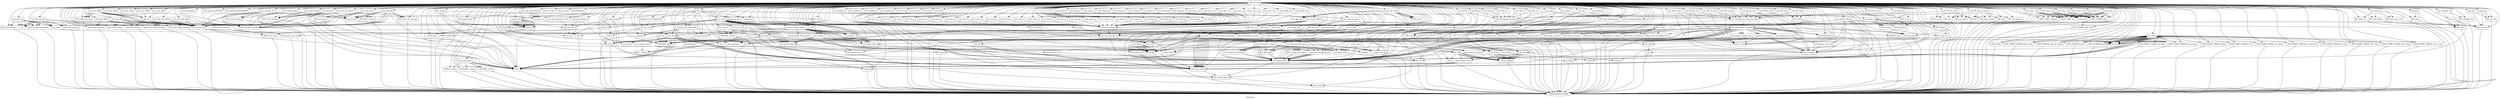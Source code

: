 digraph "Call graph" {
	label="Call graph";

	Node0x5606c1dc16a0 [shape=record,label="{external node}"];
	Node0x5606c1dc16a0 -> Node0x5606c1dc1740;
	Node0x5606c1dc16a0 -> Node0x5606c1dc1810;
	Node0x5606c1dc16a0 -> Node0x5606c1e2b2b0;
	Node0x5606c1dc16a0 -> Node0x5606c1e2b4e0;
	Node0x5606c1dc16a0 -> Node0x5606c1e2b5c0;
	Node0x5606c1dc16a0 -> Node0x5606c1e2b6a0;
	Node0x5606c1dc16a0 -> Node0x5606c1e2b780;
	Node0x5606c1dc16a0 -> Node0x5606c1e2b860;
	Node0x5606c1dc16a0 -> Node0x5606c1e2b970;
	Node0x5606c1dc16a0 -> Node0x5606c1e2ba10;
	Node0x5606c1dc16a0 -> Node0x5606c1e2bab0;
	Node0x5606c1dc16a0 -> Node0x5606c1e2bb50;
	Node0x5606c1dc16a0 -> Node0x5606c1e2bca0;
	Node0x5606c1dc16a0 -> Node0x5606c1e2bcd0;
	Node0x5606c1dc16a0 -> Node0x5606c1e2bdb0;
	Node0x5606c1dc16a0 -> Node0x5606c1e2be90;
	Node0x5606c1dc16a0 -> Node0x5606c1e2c080;
	Node0x5606c1dc16a0 -> Node0x5606c1e2c8b0;
	Node0x5606c1dc16a0 -> Node0x5606c1e2c8e0;
	Node0x5606c1dc16a0 -> Node0x5606c1e2cd70;
	Node0x5606c1dc16a0 -> Node0x5606c1e2cda0;
	Node0x5606c1dc16a0 -> Node0x5606c1e2ce10;
	Node0x5606c1dc16a0 -> Node0x5606c1e2b320;
	Node0x5606c1dc16a0 -> Node0x5606c1e2cef0;
	Node0x5606c1dc16a0 -> Node0x5606c1e2cf60;
	Node0x5606c1dc16a0 -> Node0x5606c1e2b3c0;
	Node0x5606c1dc16a0 -> Node0x5606c1e2b470;
	Node0x5606c1dc16a0 -> Node0x5606c1e2cb10;
	Node0x5606c1dc16a0 -> Node0x5606c1e2c950;
	Node0x5606c1dc16a0 -> Node0x5606c1e2c680;
	Node0x5606c1dc16a0 -> Node0x5606c1e2c0f0;
	Node0x5606c1dc16a0 -> Node0x5606c1e2bf00;
	Node0x5606c1dc16a0 -> Node0x5606c1e2be20;
	Node0x5606c1dc16a0 -> Node0x5606c1e2bd40;
	Node0x5606c1dc16a0 -> Node0x5606c1e2bb80;
	Node0x5606c1dc16a0 -> Node0x5606c1e2bc30;
	Node0x5606c1dc16a0 -> Node0x5606c1e2b7b0;
	Node0x5606c1dc16a0 -> Node0x5606c1e2b6d0;
	Node0x5606c1dc16a0 -> Node0x5606c1dc1770;
	Node0x5606c1dc16a0 -> Node0x5606c1e2b5f0;
	Node0x5606c1dc16a0 -> Node0x5606c1e2b510;
	Node0x5606c1dc16a0 -> Node0x5606c1e5f080;
	Node0x5606c1dc16a0 -> Node0x5606c1dc1880;
	Node0x5606c1dc16a0 -> Node0x5606c1e25100;
	Node0x5606c1dc16a0 -> Node0x5606c1dc17e0;
	Node0x5606c1dc16a0 -> Node0x5606c1e25200;
	Node0x5606c1dc16a0 -> Node0x5606c1e25270;
	Node0x5606c1dc16a0 -> Node0x5606c1e252e0;
	Node0x5606c1dc16a0 -> Node0x5606c1e25310;
	Node0x5606c1dc16a0 -> Node0x5606c1e25680;
	Node0x5606c1dc16a0 -> Node0x5606c1e25980;
	Node0x5606c1dc16a0 -> Node0x5606c1e259f0;
	Node0x5606c1dc16a0 -> Node0x5606c1e25a90;
	Node0x5606c1dc16a0 -> Node0x5606c1e25b30;
	Node0x5606c1dc16a0 -> Node0x5606c1e25bd0;
	Node0x5606c1dc16a0 -> Node0x5606c1e26370;
	Node0x5606c1dc16a0 -> Node0x5606c1e26410;
	Node0x5606c1dc16a0 -> Node0x5606c1e264b0;
	Node0x5606c1dc16a0 -> Node0x5606c1e26520;
	Node0x5606c1dc16a0 -> Node0x5606c1e26780;
	Node0x5606c1dc16a0 -> Node0x5606c1e26590;
	Node0x5606c1dc16a0 -> Node0x5606c1e26820;
	Node0x5606c1dc16a0 -> Node0x5606c1e268c0;
	Node0x5606c1dc16a0 -> Node0x5606c1e26970;
	Node0x5606c1dc16a0 -> Node0x5606c1e26b50;
	Node0x5606c1dc16a0 -> Node0x5606c1e24790;
	Node0x5606c1dc16a0 -> Node0x5606c1e24840;
	Node0x5606c1dc16a0 -> Node0x5606c1e249c0;
	Node0x5606c1dc16a0 -> Node0x5606c1e24ac0;
	Node0x5606c1dc16a0 -> Node0x5606c1e24e70;
	Node0x5606c1dc16a0 -> Node0x5606c1e27b90;
	Node0x5606c1dc16a0 -> Node0x5606c1e27ca0;
	Node0x5606c1dc16a0 -> Node0x5606c1e24d90;
	Node0x5606c1dc16a0 -> Node0x5606c1e27cd0;
	Node0x5606c1dc16a0 -> Node0x5606c1e256b0;
	Node0x5606c1dc16a0 -> Node0x5606c1e265c0;
	Node0x5606c1dc16a0 -> Node0x5606c1e25c70;
	Node0x5606c1dc16a0 -> Node0x5606c1e257d0;
	Node0x5606c1dc16a0 -> Node0x5606c1e24b60;
	Node0x5606c1dc16a0 -> Node0x5606c1e25540;
	Node0x5606c1dc16a0 -> Node0x5606c1e27f40;
	Node0x5606c1dc16a0 -> Node0x5606c1e27f70;
	Node0x5606c1dc16a0 -> Node0x5606c1e2b240;
	Node0x5606c1dc16a0 -> Node0x5606c1e28180;
	Node0x5606c1dc16a0 -> Node0x5606c1e281b0;
	Node0x5606c1dc16a0 -> Node0x5606c1e28220;
	Node0x5606c1dc16a0 -> Node0x5606c1e282d0;
	Node0x5606c1dc16a0 -> Node0x5606c1e28370;
	Node0x5606c1dc16a0 -> Node0x5606c1e284f0;
	Node0x5606c1dc16a0 -> Node0x5606c1e28520;
	Node0x5606c1dc16a0 -> Node0x5606c1e28690;
	Node0x5606c1dc16a0 -> Node0x5606c1e286c0;
	Node0x5606c1dc16a0 -> Node0x5606c1e2b350;
	Node0x5606c1dc16a0 -> Node0x5606c2097720;
	Node0x5606c1dc16a0 -> Node0x5606c20977c0;
	Node0x5606c1dc16a0 -> Node0x5606c2097860;
	Node0x5606c1dc16a0 -> Node0x5606c2097900;
	Node0x5606c1dc16a0 -> Node0x5606c20979a0;
	Node0x5606c1dc16a0 -> Node0x5606c1e2c730;
	Node0x5606c1dc16a0 -> Node0x5606c2097a70;
	Node0x5606c1dc16a0 -> Node0x5606c2097b10;
	Node0x5606c1dc16a0 -> Node0x5606c2097bb0;
	Node0x5606c1dc16a0 -> Node0x5606c2097c50;
	Node0x5606c1dc16a0 -> Node0x5606c2097cf0;
	Node0x5606c1dc16a0 -> Node0x5606c2097d90;
	Node0x5606c1dc16a0 -> Node0x5606c2097e30;
	Node0x5606c1dc16a0 -> Node0x5606c2097ed0;
	Node0x5606c1dc16a0 -> Node0x5606c2097f70;
	Node0x5606c1dc16a0 -> Node0x5606c2098010;
	Node0x5606c1dc16a0 -> Node0x5606c20980b0;
	Node0x5606c1dc16a0 -> Node0x5606c2098150;
	Node0x5606c1dc16a0 -> Node0x5606c20981f0;
	Node0x5606c1dc16a0 -> Node0x5606c2098290;
	Node0x5606c1dc16a0 -> Node0x5606c2098330;
	Node0x5606c1dc16a0 -> Node0x5606c20983d0;
	Node0x5606c1dc16a0 -> Node0x5606c2098470;
	Node0x5606c1dc16a0 -> Node0x5606c2098510;
	Node0x5606c1dc16a0 -> Node0x5606c20985b0;
	Node0x5606c1dc16a0 -> Node0x5606c2098650;
	Node0x5606c1dc16a0 -> Node0x5606c20986f0;
	Node0x5606c1dc16a0 -> Node0x5606c2098790;
	Node0x5606c1dc16a0 -> Node0x5606c2098830;
	Node0x5606c1dc16a0 -> Node0x5606c20988d0;
	Node0x5606c1dc16a0 -> Node0x5606c2098970;
	Node0x5606c1dc16a0 -> Node0x5606c2098a10;
	Node0x5606c1dc16a0 -> Node0x5606c2098ab0;
	Node0x5606c1dc16a0 -> Node0x5606c2098b50;
	Node0x5606c1dc16a0 -> Node0x5606c2098bf0;
	Node0x5606c1dc16a0 -> Node0x5606c2098c90;
	Node0x5606c1dc16a0 -> Node0x5606c209ad40;
	Node0x5606c1dc16a0 -> Node0x5606c209ade0;
	Node0x5606c1dc16a0 -> Node0x5606c209ae80;
	Node0x5606c1dc16a0 -> Node0x5606c209af20;
	Node0x5606c1dc16a0 -> Node0x5606c209afc0;
	Node0x5606c1dc16a0 -> Node0x5606c209b060;
	Node0x5606c1dc16a0 -> Node0x5606c209b100;
	Node0x5606c1dc16a0 -> Node0x5606c209b1a0;
	Node0x5606c1dc16a0 -> Node0x5606c209b240;
	Node0x5606c1dc16a0 -> Node0x5606c209b2e0;
	Node0x5606c1dc16a0 -> Node0x5606c209b380;
	Node0x5606c1dc16a0 -> Node0x5606c209b420;
	Node0x5606c1dc16a0 -> Node0x5606c209b4c0;
	Node0x5606c1dc16a0 -> Node0x5606c1e2cb40;
	Node0x5606c1dc16a0 -> Node0x5606c1e26850;
	Node0x5606c1dc16a0 -> Node0x5606c209b5c0;
	Node0x5606c1dc16a0 -> Node0x5606c209b660;
	Node0x5606c1dc16a0 -> Node0x5606c1e2cbb0;
	Node0x5606c1dc16a0 -> Node0x5606c209b850;
	Node0x5606c1dc16a0 -> Node0x5606c209b880;
	Node0x5606c1dc16a0 -> Node0x5606c1e26c00;
	Node0x5606c1dc16a0 -> Node0x5606c1e26ca0;
	Node0x5606c1dc16a0 -> Node0x5606c1e26dd0;
	Node0x5606c1dc16a0 -> Node0x5606c1e5f010;
	Node0x5606c1dc16a0 -> Node0x5606c1e26e00;
	Node0x5606c1dc16a0 -> Node0x5606c1e26fe0;
	Node0x5606c1dc16a0 -> Node0x5606c1e27010;
	Node0x5606c1dc16a0 -> Node0x5606c1e27110;
	Node0x5606c1dc16a0 -> Node0x5606c1e27270;
	Node0x5606c1dc16a0 -> Node0x5606c1e272e0;
	Node0x5606c1dc16a0 -> Node0x5606c1e27440;
	Node0x5606c1dc16a0 -> Node0x5606c1e27470;
	Node0x5606c1dc16a0 -> Node0x5606c1e27530;
	Node0x5606c1dc16a0 -> Node0x5606c1e275f0;
	Node0x5606c1dc16a0 -> Node0x5606c1e276f0;
	Node0x5606c1dc16a0 -> Node0x5606c1e27870;
	Node0x5606c1dc16a0 -> Node0x5606c1e278a0;
	Node0x5606c1dc16a0 -> Node0x5606c1e27910;
	Node0x5606c1dc16a0 -> Node0x5606c1e27a60;
	Node0x5606c1dc16a0 -> Node0x5606c1e27ad0;
	Node0x5606c1dc16a0 -> Node0x5606c1ddbc60;
	Node0x5606c1dc16a0 -> Node0x5606c1ddbcd0;
	Node0x5606c1dc16a0 -> Node0x5606c1ddbe60;
	Node0x5606c1dc16a0 -> Node0x5606c1ddbf00;
	Node0x5606c1dc16a0 -> Node0x5606c1ddbf70;
	Node0x5606c1dc16a0 -> Node0x5606c1ddc060;
	Node0x5606c1dc16a0 -> Node0x5606c1ddc090;
	Node0x5606c1dc16a0 -> Node0x5606c1ddc190;
	Node0x5606c1dc16a0 -> Node0x5606c1ddc230;
	Node0x5606c1dc16a0 -> Node0x5606c1ddc1c0;
	Node0x5606c1dc16a0 -> Node0x5606c1ddc3c0;
	Node0x5606c1dc16a0 -> Node0x5606c1ddc600;
	Node0x5606c1dc16a0 -> Node0x5606c1ddc670;
	Node0x5606c1dc16a0 -> Node0x5606c1ddc6a0;
	Node0x5606c1dc16a0 -> Node0x5606c1ddc750;
	Node0x5606c1dc16a0 -> Node0x5606c1ddc960;
	Node0x5606c1dc16a0 -> Node0x5606c1ddc9d0;
	Node0x5606c1dc16a0 -> Node0x5606c1ddca00;
	Node0x5606c1dc16a0 -> Node0x5606c1ddcc30;
	Node0x5606c1dc16a0 -> Node0x5606c1ddcd00;
	Node0x5606c1dc16a0 -> Node0x5606c1ddce00;
	Node0x5606c1dc16a0 -> Node0x5606c1ddce30;
	Node0x5606c1dc16a0 -> Node0x5606c1ddcfb0;
	Node0x5606c1dc16a0 -> Node0x5606c1ddd130;
	Node0x5606c1dc16a0 -> Node0x5606c1ddd2b0;
	Node0x5606c1dc16a0 -> Node0x5606c1ddd430;
	Node0x5606c1dc16a0 -> Node0x5606c1ddd620;
	Node0x5606c1dc16a0 -> Node0x5606c1ddd690;
	Node0x5606c1dc16a0 -> Node0x5606c1e255b0;
	Node0x5606c1dc16a0 -> Node0x5606c1e25f80;
	Node0x5606c1dc16a0 -> Node0x5606c1ddd6c0;
	Node0x5606c1dc16a0 -> Node0x5606c1dddaa0;
	Node0x5606c1dc16a0 -> Node0x5606c1dddb10;
	Node0x5606c1dc16a0 -> Node0x5606c1dde270;
	Node0x5606c1dc16a0 -> Node0x5606c1dde310;
	Node0x5606c1dc16a0 -> Node0x5606c1dde380;
	Node0x5606c1dc16a0 -> Node0x5606c1dde470;
	Node0x5606c1dc16a0 -> Node0x5606c1e261b0;
	Node0x5606c1dc16a0 -> Node0x5606c1dde4a0;
	Node0x5606c1dc16a0 -> Node0x5606c1dde560;
	Node0x5606c1dc16a0 -> Node0x5606c1dde750;
	Node0x5606c1dc16a0 -> Node0x5606c1dde7c0;
	Node0x5606c1dc16a0 -> Node0x5606c1ddea40;
	Node0x5606c1dc16a0 -> Node0x5606c1ddea70;
	Node0x5606c1dc16a0 -> Node0x5606c1ddec60;
	Node0x5606c1dc16a0 -> Node0x5606c1ddec90;
	Node0x5606c1dc16a0 -> Node0x5606c1ddee80;
	Node0x5606c1dc16a0 -> Node0x5606c1e26140;
	Node0x5606c1dc16a0 -> Node0x5606c1ddeeb0;
	Node0x5606c1dc16a0 -> Node0x5606c1ddf070;
	Node0x5606c1dc16a0 -> Node0x5606c1ddf0e0;
	Node0x5606c1dc16a0 -> Node0x5606c1ddf150;
	Node0x5606c1dc16a0 -> Node0x5606c1ddf1c0;
	Node0x5606c1dc16a0 -> Node0x5606c1ddf230;
	Node0x5606c1dc16a0 -> Node0x5606c1ddf6b0;
	Node0x5606c1dc16a0 -> Node0x5606c1ddf720;
	Node0x5606c1dc16a0 -> Node0x5606c1ddf790;
	Node0x5606c1dc16a0 -> Node0x5606c1ddf800;
	Node0x5606c1dc16a0 -> Node0x5606c1ddf870;
	Node0x5606c1dc16a0 -> Node0x5606c1de00f0;
	Node0x5606c1dc16a0 -> Node0x5606c1de0160;
	Node0x5606c1dc16a0 -> Node0x5606c1de01d0;
	Node0x5606c1dc16a0 -> Node0x5606c1de0240;
	Node0x5606c1dc16a0 -> Node0x5606c1e26020;
	Node0x5606c1dc16a0 -> Node0x5606c1de05b0;
	Node0x5606c1dc16a0 -> Node0x5606c1de0540;
	Node0x5606c1dc16a0 -> Node0x5606c1de0690;
	Node0x5606c1dc16a0 -> Node0x5606c1e260d0;
	Node0x5606c1dc16a0 -> Node0x5606c1de0760;
	Node0x5606c1dc16a0 -> Node0x5606c1e27c00;
	Node0x5606c1dc16a0 -> Node0x5606c1e24ee0;
	Node0x5606c1dc16a0 -> Node0x5606c1e25fb0;
	Node0x5606c1dc16a0 -> Node0x5606c1e24b30;
	Node0x5606c1dc16a0 -> Node0x5606c1de07c0;
	Node0x5606c1dc16a0 -> Node0x5606c1de0950;
	Node0x5606c1dc16a0 -> Node0x5606c1de09c0;
	Node0x5606c1dc16a0 -> Node0x5606c1e24e00;
	Node0x5606c1dc16a0 -> Node0x5606c1de0ac0;
	Node0x5606c1dc16a0 -> Node0x5606c1e26250;
	Node0x5606c1dc16a0 -> Node0x5606c1de0b60;
	Node0x5606c1dc16a0 -> Node0x5606c1e27e10;
	Node0x5606c1dc16a0 -> Node0x5606c1e25760;
	Node0x5606c1dc16a0 -> Node0x5606c1de0c60;
	Node0x5606c1dc16a0 -> Node0x5606c1e262c0;
	Node0x5606c1dc16a0 -> Node0x5606c1de0d60;
	Node0x5606c1dc16a0 -> Node0x5606c209b6c0;
	Node0x5606c1dc16a0 -> Node0x5606c1de1100;
	Node0x5606c1dc16a0 -> Node0x5606c1de1810;
	Node0x5606c1dc16a0 -> Node0x5606c1e271b0;
	Node0x5606c1dc16a0 -> Node0x5606c1de19a0;
	Node0x5606c1dc16a0 -> Node0x5606c1de1b10;
	Node0x5606c1dc16a0 -> Node0x5606c1de2000;
	Node0x5606c1dc16a0 -> Node0x5606c1e27380;
	Node0x5606c1dc16a0 -> Node0x5606c1de2250;
	Node0x5606c1dc16a0 -> Node0x5606c1de22c0;
	Node0x5606c1dc16a0 -> Node0x5606c1e26f70;
	Node0x5606c1dc16a0 -> Node0x5606c1de2530;
	Node0x5606c1dc16a0 -> Node0x5606c1e24bd0;
	Node0x5606c1dc16a0 -> Node0x5606c1de08a0;
	Node0x5606c1dc16a0 -> Node0x5606c1de28e0;
	Node0x5606c1dc16a0 -> Node0x5606c2099050;
	Node0x5606c1dc16a0 -> Node0x5606c1de2980;
	Node0x5606c1dc16a0 -> Node0x5606c20992b0;
	Node0x5606c1dc16a0 -> Node0x5606c1de2910;
	Node0x5606c1dc16a0 -> Node0x5606c20994a0;
	Node0x5606c1dc16a0 -> Node0x5606c1de2a80;
	Node0x5606c1dc16a0 -> Node0x5606c2099540;
	Node0x5606c1dc16a0 -> Node0x5606c1de2af0;
	Node0x5606c1dc16a0 -> Node0x5606c20996a0;
	Node0x5606c1dc16a0 -> Node0x5606c1de2b60;
	Node0x5606c1dc16a0 -> Node0x5606c2099820;
	Node0x5606c1dc16a0 -> Node0x5606c2098cc0;
	Node0x5606c1dc16a0 -> Node0x5606c2099930;
	Node0x5606c1dc16a0 -> Node0x5606c2098d30;
	Node0x5606c1dc16a0 -> Node0x5606c2099a20;
	Node0x5606c1dc16a0 -> Node0x5606c2098da0;
	Node0x5606c1dc16a0 -> Node0x5606c20990c0;
	Node0x5606c1dc16a0 -> Node0x5606c2099ac0;
	Node0x5606c1dc16a0 -> Node0x5606c20990f0;
	Node0x5606c1dc16a0 -> Node0x5606c20998c0;
	Node0x5606c1dc16a0 -> Node0x5606c20995e0;
	Node0x5606c1dc16a0 -> Node0x5606c2099350;
	Node0x5606c1dc16a0 -> Node0x5606c20992e0;
	Node0x5606c1dc16a0 -> Node0x5606c2099400;
	Node0x5606c1dc16a0 -> Node0x5606c2099160;
	Node0x5606c1dc16a0 -> Node0x5606c2099d30;
	Node0x5606c1dc1810 [shape=record,label="{test_des_ecb}"];
	Node0x5606c1dc1810 -> Node0x5606c1dc1770;
	Node0x5606c1dc1810 -> Node0x5606c1e5f080;
	Node0x5606c1dc1810 -> Node0x5606c1e5f080;
	Node0x5606c1dc1810 -> Node0x5606c1e5f010;
	Node0x5606c1dc1810 -> Node0x5606c1e5f130;
	Node0x5606c1dc1810 -> Node0x5606c1e5f130;
	Node0x5606c1dc1810 -> Node0x5606c1e2b240;
	Node0x5606c1dc1810 -> Node0x5606c1e5f010;
	Node0x5606c1dc1810 -> Node0x5606c1e5f130;
	Node0x5606c1dc1810 -> Node0x5606c1e5f130;
	Node0x5606c1dc1810 -> Node0x5606c1e2b240;
	Node0x5606c1dc1740 [shape=record,label="{setup_tests}"];
	Node0x5606c1dc1740 -> Node0x5606c1dc17e0;
	Node0x5606c1dc1740 -> Node0x5606c1dc1880;
	Node0x5606c1dc1740 -> Node0x5606c1dc1880;
	Node0x5606c1dc1740 -> Node0x5606c1dc17e0;
	Node0x5606c1dc1740 -> Node0x5606c1dc1880;
	Node0x5606c1dc1740 -> Node0x5606c1dc1880;
	Node0x5606c1dc1740 -> Node0x5606c1dc1880;
	Node0x5606c1dc1740 -> Node0x5606c1dc1880;
	Node0x5606c1dc1740 -> Node0x5606c1dc1880;
	Node0x5606c1dc1740 -> Node0x5606c1dc1880;
	Node0x5606c1dc1740 -> Node0x5606c1dc1880;
	Node0x5606c1dc1740 -> Node0x5606c1dc1880;
	Node0x5606c1dc1740 -> Node0x5606c1dc1880;
	Node0x5606c1dc1740 -> Node0x5606c1dc1880;
	Node0x5606c1dc1740 -> Node0x5606c1dc1880;
	Node0x5606c1dc1740 -> Node0x5606c1dc1880;
	Node0x5606c1dc1740 -> Node0x5606c1dc1880;
	Node0x5606c1dc1740 -> Node0x5606c1dc1880;
	Node0x5606c1dc1740 -> Node0x5606c1dc17e0;
	Node0x5606c1dc1740 -> Node0x5606c1dc17e0;
	Node0x5606c1e2b2b0 [shape=record,label="{test_des_cbc}"];
	Node0x5606c1e2b2b0 -> Node0x5606c1e2b320;
	Node0x5606c1e2b2b0 -> Node0x5606c1e2b3c0;
	Node0x5606c1e2b2b0 -> Node0x5606c1e2b350;
	Node0x5606c1e2b2b0 -> Node0x5606c1e2b470;
	Node0x5606c1e2b2b0 -> Node0x5606c1e5f010;
	Node0x5606c1e2b2b0 -> Node0x5606c1e2b470;
	Node0x5606c1e2b2b0 -> Node0x5606c1e5f010;
	Node0x5606c1e2b4e0 [shape=record,label="{test_ede_cbc}"];
	Node0x5606c1e2b4e0 -> Node0x5606c1e2b320;
	Node0x5606c1e2b4e0 -> Node0x5606c1e2b3c0;
	Node0x5606c1e2b4e0 -> Node0x5606c1e2b350;
	Node0x5606c1e2b4e0 -> Node0x5606c1e2b3c0;
	Node0x5606c1e2b4e0 -> Node0x5606c1e2b350;
	Node0x5606c1e2b4e0 -> Node0x5606c1e2b3c0;
	Node0x5606c1e2b4e0 -> Node0x5606c1e2b350;
	Node0x5606c1e2b4e0 -> Node0x5606c1e2b510;
	Node0x5606c1e2b4e0 -> Node0x5606c1e2b510;
	Node0x5606c1e2b4e0 -> Node0x5606c1e5f010;
	Node0x5606c1e2b4e0 -> Node0x5606c1e2b510;
	Node0x5606c1e2b4e0 -> Node0x5606c1e5f010;
	Node0x5606c1e5f080 [shape=record,label="{DES_ecb_encrypt}"];
	Node0x5606c1e5f080 -> Node0x5606c1dc16d0;
	Node0x5606c1dc1880 [shape=record,label="{add_test}"];
	Node0x5606c1dc1880 -> Node0x5606c1e25100;
	Node0x5606c1e25100 [shape=record,label="{__assert_fail}"];
	Node0x5606c1e25100 -> Node0x5606c1dc16d0;
	Node0x5606c1dc17e0 [shape=record,label="{add_all_tests}"];
	Node0x5606c1dc17e0 -> Node0x5606c1e25100;
	Node0x5606c1e25200 [shape=record,label="{subtest_level}"];
	Node0x5606c1e28370 [shape=record,label="{strerror}"];
	Node0x5606c1e28370 -> Node0x5606c1dc16d0;
	Node0x5606c1e284f0 [shape=record,label="{test_note}"];
	Node0x5606c1e284f0 -> Node0x5606c1e27e10;
	Node0x5606c1e284f0 -> Node0x5606c1e265c0;
	Node0x5606c1e284f0 -> Node0x5606c1e262c0;
	Node0x5606c1e28520 [shape=record,label="{test_skip}"];
	Node0x5606c1e28520 -> Node0x5606c1e280b0;
	Node0x5606c1e28690 [shape=record,label="{test_skip_c90}"];
	Node0x5606c1e28690 -> Node0x5606c1e280b0;
	Node0x5606c1e28690 -> Node0x5606c1e265c0;
	Node0x5606c1e286c0 [shape=record,label="{test_openssl_errors}"];
	Node0x5606c1e286c0 -> Node0x5606c1e26410;
	Node0x5606c1e286c0 -> Node0x5606c1e26370;
	Node0x5606c1e2b350 [shape=record,label="{test_int_eq}"];
	Node0x5606c1e2b350 -> Node0x5606c1e28730;
	Node0x5606c1e28730 [shape=record,label="{test_fail_message}"];
	Node0x5606c1e28730 -> Node0x5606c1e280b0;
	Node0x5606c2097720 [shape=record,label="{test_int_ne}"];
	Node0x5606c2097720 -> Node0x5606c1e28730;
	Node0x5606c1e25270 [shape=record,label="{setup_test_framework}"];
	Node0x5606c1e25270 -> Node0x5606c1e252e0;
	Node0x5606c1e25270 -> Node0x5606c1e252e0;
	Node0x5606c1e25270 -> Node0x5606c1e25310;
	Node0x5606c1e25270 -> Node0x5606c1e25310;
	Node0x5606c1e25270 -> Node0x5606c1e253c0;
	Node0x5606c1e25270 -> Node0x5606c1e25540;
	Node0x5606c1e25270 -> Node0x5606c1e255b0;
	Node0x5606c1e252e0 [shape=record,label="{getenv}"];
	Node0x5606c1e252e0 -> Node0x5606c1dc16d0;
	Node0x5606c1e25310 [shape=record,label="{atoi}"];
	Node0x5606c1e25310 -> Node0x5606c1dc16d0;
	Node0x5606c1e253c0 [shape=record,label="{set_seed}"];
	Node0x5606c1e253c0 -> Node0x5606c1e25680;
	Node0x5606c1e253c0 -> Node0x5606c1e25200;
	Node0x5606c1e253c0 -> Node0x5606c1e256b0;
	Node0x5606c1e253c0 -> Node0x5606c1e25760;
	Node0x5606c1e253c0 -> Node0x5606c1e257d0;
	Node0x5606c1e25680 [shape=record,label="{time}"];
	Node0x5606c1e25680 -> Node0x5606c1dc16d0;
	Node0x5606c1e25980 [shape=record,label="{pulldown_test_framework}"];
	Node0x5606c1e25980 -> Node0x5606c1e259f0;
	Node0x5606c1e259f0 [shape=record,label="{set_test_title}"];
	Node0x5606c1e259f0 -> Node0x5606c1e25a90;
	Node0x5606c1e259f0 -> Node0x5606c1e25b30;
	Node0x5606c1e25a90 [shape=record,label="{free}"];
	Node0x5606c1e25a90 -> Node0x5606c1dc16d0;
	Node0x5606c1e25b30 [shape=record,label="{strdup}"];
	Node0x5606c1e25b30 -> Node0x5606c1dc16d0;
	Node0x5606c1e25bd0 [shape=record,label="{run_tests}"];
	Node0x5606c1e25bd0 -> Node0x5606c1e25c40;
	Node0x5606c1e25bd0 -> Node0x5606c1e256b0;
	Node0x5606c1e25bd0 -> Node0x5606c1e256b0;
	Node0x5606c1e25bd0 -> Node0x5606c1e256b0;
	Node0x5606c1e25bd0 -> Node0x5606c1e25760;
	Node0x5606c1e25bd0 -> Node0x5606c1e25c70;
	Node0x5606c1e25bd0 -> Node0x5606c1e256b0;
	Node0x5606c1e25bd0 -> Node0x5606c1e256b0;
	Node0x5606c1e25bd0 -> Node0x5606c1e25760;
	Node0x5606c1e25bd0 -> Node0x5606c1e259f0;
	Node0x5606c1e25bd0 -> Node0x5606c1dc16d0;
	Node0x5606c1e25bd0 -> Node0x5606c1e25e30;
	Node0x5606c1e25bd0 -> Node0x5606c1e25ea0;
	Node0x5606c1e25bd0 -> Node0x5606c1e256b0;
	Node0x5606c1e25bd0 -> Node0x5606c1e256b0;
	Node0x5606c1e25bd0 -> Node0x5606c1e25760;
	Node0x5606c1e25bd0 -> Node0x5606c1e25c70;
	Node0x5606c1e25bd0 -> Node0x5606c1e25f10;
	Node0x5606c1e25bd0 -> Node0x5606c1e259f0;
	Node0x5606c1e25bd0 -> Node0x5606c1dc16d0;
	Node0x5606c1e25bd0 -> Node0x5606c1e25ea0;
	Node0x5606c1e25bd0 -> Node0x5606c1e25e30;
	Node0x5606c1e25bd0 -> Node0x5606c1e25e30;
	Node0x5606c1e25bd0 -> Node0x5606c1e25e30;
	Node0x5606c1e25c40 [shape=record,label="{process_shared_options}"];
	Node0x5606c1e25c40 -> Node0x5606c1e25f80;
	Node0x5606c1e25c40 -> Node0x5606c1e26020;
	Node0x5606c1e25c40 -> Node0x5606c1e25540;
	Node0x5606c1e25c40 -> Node0x5606c1e25fb0;
	Node0x5606c1e25c40 -> Node0x5606c1e260d0;
	Node0x5606c1e25c40 -> Node0x5606c1e26140;
	Node0x5606c1e25c40 -> Node0x5606c1e260d0;
	Node0x5606c1e25c40 -> Node0x5606c1e26140;
	Node0x5606c1e25c40 -> Node0x5606c1e261b0;
	Node0x5606c1e25c40 -> Node0x5606c1e26140;
	Node0x5606c1e25c40 -> Node0x5606c1e261b0;
	Node0x5606c1e25c40 -> Node0x5606c1e26140;
	Node0x5606c1e25c40 -> Node0x5606c1e261b0;
	Node0x5606c1e25c40 -> Node0x5606c1e253c0;
	Node0x5606c1e25c40 -> Node0x5606c1e26220;
	Node0x5606c1e25e30 [shape=record,label="{test_verdict}"];
	Node0x5606c1e25e30 -> Node0x5606c1e25760;
	Node0x5606c1e25e30 -> Node0x5606c1e262c0;
	Node0x5606c1e25e30 -> Node0x5606c1e256b0;
	Node0x5606c1e25e30 -> Node0x5606c1e26250;
	Node0x5606c1e25e30 -> Node0x5606c1e256b0;
	Node0x5606c1e25e30 -> Node0x5606c1e256b0;
	Node0x5606c1e25e30 -> Node0x5606c1e25760;
	Node0x5606c1e275f0 [shape=record,label="{test_BN_gt_zero}"];
	Node0x5606c1e275f0 -> Node0x5606c1e276f0;
	Node0x5606c1e275f0 -> Node0x5606c1e272e0;
	Node0x5606c1e275f0 -> Node0x5606c1e27380;
	Node0x5606c1e276f0 [shape=record,label="{BN_is_negative}"];
	Node0x5606c1e276f0 -> Node0x5606c1dc16d0;
	Node0x5606c1e27870 [shape=record,label="{test_BN_ge}"];
	Node0x5606c1e27870 -> Node0x5606c1e27110;
	Node0x5606c1e27870 -> Node0x5606c1e271b0;
	Node0x5606c1e278a0 [shape=record,label="{test_BN_ge_zero}"];
	Node0x5606c1e278a0 -> Node0x5606c1e276f0;
	Node0x5606c1e278a0 -> Node0x5606c1e272e0;
	Node0x5606c1e278a0 -> Node0x5606c1e27380;
	Node0x5606c1e27910 [shape=record,label="{test_BN_lt}"];
	Node0x5606c1e27910 -> Node0x5606c1e27110;
	Node0x5606c1e27910 -> Node0x5606c1e271b0;
	Node0x5606c1e27a60 [shape=record,label="{test_BN_lt_zero}"];
	Node0x5606c1e27a60 -> Node0x5606c1e276f0;
	Node0x5606c1e27a60 -> Node0x5606c1e272e0;
	Node0x5606c1e27a60 -> Node0x5606c1e27380;
	Node0x5606c1e27ad0 [shape=record,label="{test_BN_le}"];
	Node0x5606c1e27ad0 -> Node0x5606c1e27110;
	Node0x5606c1e27ad0 -> Node0x5606c1e271b0;
	Node0x5606c1ddbc60 [shape=record,label="{test_BN_le_zero}"];
	Node0x5606c1ddbc60 -> Node0x5606c1e276f0;
	Node0x5606c1ddbc60 -> Node0x5606c1e272e0;
	Node0x5606c1ddbc60 -> Node0x5606c1e27380;
	Node0x5606c1e2b470 [shape=record,label="{DES_ncbc_encrypt}"];
	Node0x5606c1e2b470 -> Node0x5606c1dc16d0;
	Node0x5606c1e2cb10 [shape=record,label="{DES_crypt}"];
	Node0x5606c1e2cb10 -> Node0x5606c1dc16d0;
	Node0x5606c1e2c950 [shape=record,label="{DES_quad_cksum}"];
	Node0x5606c1e2c950 -> Node0x5606c1dc16d0;
	Node0x5606c1e2c680 [shape=record,label="{DES_cbc_cksum}"];
	Node0x5606c1e2c680 -> Node0x5606c1dc16d0;
	Node0x5606c1e2c0f0 [shape=record,label="{DES_ede3_ofb64_encrypt}"];
	Node0x5606c1e2c0f0 -> Node0x5606c1dc16d0;
	Node0x5606c1e2bf00 [shape=record,label="{DES_ofb64_encrypt}"];
	Node0x5606c1e2bf00 -> Node0x5606c1dc16d0;
	Node0x5606c1e2be20 [shape=record,label="{DES_ofb_encrypt}"];
	Node0x5606c1e2be20 -> Node0x5606c1dc16d0;
	Node0x5606c1e2bd40 [shape=record,label="{DES_ede3_cfb64_encrypt}"];
	Node0x5606c1e2bd40 -> Node0x5606c1dc16d0;
	Node0x5606c1e2b8d0 [shape=record,label="{cfb_test}"];
	Node0x5606c1e2b8d0 -> Node0x5606c1e2b3c0;
	Node0x5606c1e2b8d0 -> Node0x5606c1e2bc30;
	Node0x5606c1e2b8d0 -> Node0x5606c1e5f010;
	Node0x5606c1e2b8d0 -> Node0x5606c1e2bc30;
	Node0x5606c1e2b8d0 -> Node0x5606c1e5f010;
	Node0x5606c1e2bb80 [shape=record,label="{DES_cfb64_encrypt}"];
	Node0x5606c1e2bb80 -> Node0x5606c1dc16d0;
	Node0x5606c1e2bc30 [shape=record,label="{DES_cfb_encrypt}"];
	Node0x5606c1e2bc30 -> Node0x5606c1dc16d0;
	Node0x5606c1e2b7b0 [shape=record,label="{DES_pcbc_encrypt}"];
	Node0x5606c1e2b7b0 -> Node0x5606c1dc16d0;
	Node0x5606c1e2b6d0 [shape=record,label="{DES_xcbc_encrypt}"];
	Node0x5606c1e2b6d0 -> Node0x5606c1dc16d0;
	Node0x5606c1dc1770 [shape=record,label="{DES_set_key_unchecked}"];
	Node0x5606c1dc1770 -> Node0x5606c1dc16d0;
	Node0x5606c1e2b5f0 [shape=record,label="{DES_ecb3_encrypt}"];
	Node0x5606c1e2b5f0 -> Node0x5606c1dc16d0;
	Node0x5606c1e5f130 [shape=record,label="{pt}"];
	Node0x5606c1e2b510 [shape=record,label="{DES_ede3_cbc_encrypt}"];
	Node0x5606c1e2b510 -> Node0x5606c1dc16d0;
	Node0x5606c209b660 [shape=record,label="{test_false}"];
	Node0x5606c209b660 -> Node0x5606c1e28730;
	Node0x5606c1e2cbb0 [shape=record,label="{test_str_eq}"];
	Node0x5606c1e2cbb0 -> Node0x5606c1e26590;
	Node0x5606c1e2cbb0 -> Node0x5606c1e2b320;
	Node0x5606c1e2cbb0 -> Node0x5606c1e2b320;
	Node0x5606c1e2cbb0 -> Node0x5606c209b6c0;
	Node0x5606c209b850 [shape=record,label="{test_str_ne}"];
	Node0x5606c209b850 -> Node0x5606c1e26590;
	Node0x5606c209b850 -> Node0x5606c1e2b320;
	Node0x5606c209b850 -> Node0x5606c1e2b320;
	Node0x5606c209b850 -> Node0x5606c209b6c0;
	Node0x5606c209b880 [shape=record,label="{test_strn_eq}"];
	Node0x5606c209b880 -> Node0x5606c1e26c00;
	Node0x5606c209b880 -> Node0x5606c1e26ca0;
	Node0x5606c209b880 -> Node0x5606c1e26ca0;
	Node0x5606c209b880 -> Node0x5606c209b6c0;
	Node0x5606c1e26c00 [shape=record,label="{strncmp}"];
	Node0x5606c1e26c00 -> Node0x5606c1dc16d0;
	Node0x5606c1e26ca0 [shape=record,label="{OPENSSL_strnlen}"];
	Node0x5606c1e26ca0 -> Node0x5606c1dc16d0;
	Node0x5606c1e26dd0 [shape=record,label="{test_strn_ne}"];
	Node0x5606c1e26dd0 -> Node0x5606c1e26c00;
	Node0x5606c1e26dd0 -> Node0x5606c1e26ca0;
	Node0x5606c1e26dd0 -> Node0x5606c1e26ca0;
	Node0x5606c1e26dd0 -> Node0x5606c209b6c0;
	Node0x5606c1e5f010 [shape=record,label="{test_mem_eq}"];
	Node0x5606c1e5f010 -> Node0x5606c1e26e00;
	Node0x5606c1e5f010 -> Node0x5606c1e26f70;
	Node0x5606c1e26e00 [shape=record,label="{memcmp}"];
	Node0x5606c1e26e00 -> Node0x5606c1dc16d0;
	Node0x5606c1e26fe0 [shape=record,label="{test_mem_ne}"];
	Node0x5606c1e26fe0 -> Node0x5606c1e26e00;
	Node0x5606c1e26fe0 -> Node0x5606c1e26f70;
	Node0x5606c1e27010 [shape=record,label="{test_BN_eq}"];
	Node0x5606c1e27010 -> Node0x5606c1e27110;
	Node0x5606c1e27010 -> Node0x5606c1e271b0;
	Node0x5606c1e27110 [shape=record,label="{BN_cmp}"];
	Node0x5606c1e27110 -> Node0x5606c1dc16d0;
	Node0x5606c1e27270 [shape=record,label="{test_BN_eq_zero}"];
	Node0x5606c1e27270 -> Node0x5606c1e272e0;
	Node0x5606c1e27270 -> Node0x5606c1e27380;
	Node0x5606c1e272e0 [shape=record,label="{BN_is_zero}"];
	Node0x5606c1e272e0 -> Node0x5606c1dc16d0;
	Node0x5606c1e27440 [shape=record,label="{test_BN_ne}"];
	Node0x5606c1e27440 -> Node0x5606c1e27110;
	Node0x5606c1e27440 -> Node0x5606c1e271b0;
	Node0x5606c1e27470 [shape=record,label="{test_BN_ne_zero}"];
	Node0x5606c1e27470 -> Node0x5606c1e272e0;
	Node0x5606c1e27470 -> Node0x5606c1e27380;
	Node0x5606c1e27530 [shape=record,label="{test_BN_gt}"];
	Node0x5606c1e27530 -> Node0x5606c1e27110;
	Node0x5606c1e27530 -> Node0x5606c1e271b0;
	Node0x5606c1e2b5c0 [shape=record,label="{test_des_ede_ecb}"];
	Node0x5606c1e2b5c0 -> Node0x5606c1dc1770;
	Node0x5606c1e2b5c0 -> Node0x5606c1dc1770;
	Node0x5606c1e2b5c0 -> Node0x5606c1dc1770;
	Node0x5606c1e2b5c0 -> Node0x5606c1e2b5f0;
	Node0x5606c1e2b5c0 -> Node0x5606c1e2b5f0;
	Node0x5606c1e2b5c0 -> Node0x5606c1e5f010;
	Node0x5606c1e2b5c0 -> Node0x5606c1e5f130;
	Node0x5606c1e2b5c0 -> Node0x5606c1e5f130;
	Node0x5606c1e2b5c0 -> Node0x5606c1e2b240;
	Node0x5606c1e2b5c0 -> Node0x5606c1e5f010;
	Node0x5606c1e2b5c0 -> Node0x5606c1e5f130;
	Node0x5606c1e2b5c0 -> Node0x5606c1e5f130;
	Node0x5606c1e2b5c0 -> Node0x5606c1e2b240;
	Node0x5606c1e2b6a0 [shape=record,label="{test_des_ede_cbc}"];
	Node0x5606c1e2b6a0 -> Node0x5606c1e2b320;
	Node0x5606c1e2b6a0 -> Node0x5606c1e2b3c0;
	Node0x5606c1e2b6a0 -> Node0x5606c1e2b350;
	Node0x5606c1e2b6a0 -> Node0x5606c1e2b6d0;
	Node0x5606c1e2b6a0 -> Node0x5606c1e5f010;
	Node0x5606c1e2b6a0 -> Node0x5606c1e2b6d0;
	Node0x5606c1e2b6a0 -> Node0x5606c1e5f010;
	Node0x5606c1e2b780 [shape=record,label="{test_des_pcbc}"];
	Node0x5606c1e2b780 -> Node0x5606c1e2b320;
	Node0x5606c1e2b780 -> Node0x5606c1e2b3c0;
	Node0x5606c1e2b780 -> Node0x5606c1e2b350;
	Node0x5606c1e2b780 -> Node0x5606c1e2b7b0;
	Node0x5606c1e2b780 -> Node0x5606c1e5f010;
	Node0x5606c1e2b780 -> Node0x5606c1e2b7b0;
	Node0x5606c1e2b780 -> Node0x5606c1e5f010;
	Node0x5606c1e2b860 [shape=record,label="{test_des_cfb8}"];
	Node0x5606c1e2b860 -> Node0x5606c1e2b8d0;
	Node0x5606c1e2b970 [shape=record,label="{test_des_cfb16}"];
	Node0x5606c1e2b970 -> Node0x5606c1e2b8d0;
	Node0x5606c1e2c8b0 [shape=record,label="{test_des_quad_cksum}"];
	Node0x5606c1e2c8b0 -> Node0x5606c1e2b320;
	Node0x5606c1e2c8b0 -> Node0x5606c1e2c950;
	Node0x5606c1e2c8b0 -> Node0x5606c1e2c730;
	Node0x5606c1e2c8b0 -> Node0x5606c1e2c730;
	Node0x5606c1e2c8b0 -> Node0x5606c1e2c730;
	Node0x5606c1e2c8b0 -> Node0x5606c1e2c730;
	Node0x5606c1e2c8b0 -> Node0x5606c1e2c730;
	Node0x5606c1e2ba10 [shape=record,label="{test_des_cfb32}"];
	Node0x5606c1e2ba10 -> Node0x5606c1e2b8d0;
	Node0x5606c1e2bab0 [shape=record,label="{test_des_cfb48}"];
	Node0x5606c1e2bab0 -> Node0x5606c1e2b8d0;
	Node0x5606c1e2bb50 [shape=record,label="{test_des_cfb64}"];
	Node0x5606c1e2bb50 -> Node0x5606c1e2b8d0;
	Node0x5606c1e2bb50 -> Node0x5606c1e2b3c0;
	Node0x5606c1e2bb50 -> Node0x5606c1e2bb80;
	Node0x5606c1e2bb50 -> Node0x5606c1e2bb80;
	Node0x5606c1e2bb50 -> Node0x5606c1e5f010;
	Node0x5606c1e2bb50 -> Node0x5606c1e2bb80;
	Node0x5606c1e2bb50 -> Node0x5606c1e2bb80;
	Node0x5606c1e2bb50 -> Node0x5606c1e5f010;
	Node0x5606c1e2bb50 -> Node0x5606c1e2bc30;
	Node0x5606c1e2bb50 -> Node0x5606c1e5f010;
	Node0x5606c1e2bb50 -> Node0x5606c1e2bc30;
	Node0x5606c1e2bb50 -> Node0x5606c1e5f010;
	Node0x5606c1e2bca0 [shape=record,label="{test_des_ede_cfb64}"];
	Node0x5606c1e2bca0 -> Node0x5606c1e2b3c0;
	Node0x5606c1e2bca0 -> Node0x5606c1e2bd40;
	Node0x5606c1e2bca0 -> Node0x5606c1e2bd40;
	Node0x5606c1e2bca0 -> Node0x5606c1e5f010;
	Node0x5606c1e2bca0 -> Node0x5606c1e2bd40;
	Node0x5606c1e2bca0 -> Node0x5606c1e2bd40;
	Node0x5606c1e2bca0 -> Node0x5606c1e5f010;
	Node0x5606c1e2bcd0 [shape=record,label="{test_des_ofb}"];
	Node0x5606c1e2bcd0 -> Node0x5606c1e2b3c0;
	Node0x5606c1e2bcd0 -> Node0x5606c1e2be20;
	Node0x5606c1e2bcd0 -> Node0x5606c1e5f010;
	Node0x5606c1e2bcd0 -> Node0x5606c1e2be20;
	Node0x5606c1e2bcd0 -> Node0x5606c1e5f010;
	Node0x5606c1e2bdb0 [shape=record,label="{test_des_ofb64}"];
	Node0x5606c1e2bdb0 -> Node0x5606c1e2b3c0;
	Node0x5606c1e2bdb0 -> Node0x5606c1e2bf00;
	Node0x5606c1e2bdb0 -> Node0x5606c1e5f010;
	Node0x5606c1e2bdb0 -> Node0x5606c1e2bf00;
	Node0x5606c1e2bdb0 -> Node0x5606c1e5f010;
	Node0x5606c1e2be90 [shape=record,label="{test_des_ede_ofb64}"];
	Node0x5606c1e2be90 -> Node0x5606c1e2b3c0;
	Node0x5606c1e2be90 -> Node0x5606c1e2c0f0;
	Node0x5606c1e2be90 -> Node0x5606c1e5f010;
	Node0x5606c1e2be90 -> Node0x5606c1e2c0f0;
	Node0x5606c1e2be90 -> Node0x5606c1e5f010;
	Node0x5606c1e2c080 [shape=record,label="{test_des_cbc_cksum}"];
	Node0x5606c1e2c080 -> Node0x5606c1e2b3c0;
	Node0x5606c1e2c080 -> Node0x5606c1e2b320;
	Node0x5606c1e2c080 -> Node0x5606c1e2c680;
	Node0x5606c1e2c080 -> Node0x5606c1e2c730;
	Node0x5606c1e2c080 -> Node0x5606c1e5f010;
	Node0x5606c1e2c8e0 [shape=record,label="{test_des_crypt}"];
	Node0x5606c1e2c8e0 -> Node0x5606c1e2cb10;
	Node0x5606c1e2c8e0 -> Node0x5606c1e2cbb0;
	Node0x5606c1e2c8e0 -> Node0x5606c1e2cb10;
	Node0x5606c1e2c8e0 -> Node0x5606c1e2cbb0;
	Node0x5606c1e2c8e0 -> Node0x5606c1e2cb10;
	Node0x5606c1e2c8e0 -> Node0x5606c1e2cb40;
	Node0x5606c1e2c8e0 -> Node0x5606c1e2cb10;
	Node0x5606c1e2c8e0 -> Node0x5606c1e2cb40;
	Node0x5606c1e2c8e0 -> Node0x5606c1e2cb10;
	Node0x5606c1e2c8e0 -> Node0x5606c1e2cb40;
	Node0x5606c1e2cd70 [shape=record,label="{test_input_align}"];
	Node0x5606c1e2cd70 -> Node0x5606c1e2b320;
	Node0x5606c1e2cd70 -> Node0x5606c1e2b3c0;
	Node0x5606c1e2cd70 -> Node0x5606c1e2b350;
	Node0x5606c1e2cd70 -> Node0x5606c1e2b470;
	Node0x5606c1e2cda0 [shape=record,label="{test_output_align}"];
	Node0x5606c1e2cda0 -> Node0x5606c1e2b320;
	Node0x5606c1e2cda0 -> Node0x5606c1e2b3c0;
	Node0x5606c1e2cda0 -> Node0x5606c1e2b350;
	Node0x5606c1e2cda0 -> Node0x5606c1e2b470;
	Node0x5606c1e2ce10 [shape=record,label="{llvm.dbg.declare}"];
	Node0x5606c1e2b320 [shape=record,label="{strlen}"];
	Node0x5606c1e2b320 -> Node0x5606c1dc16d0;
	Node0x5606c1e2cef0 [shape=record,label="{llvm.memset.p0i8.i64}"];
	Node0x5606c1e2cf60 [shape=record,label="{llvm.memcpy.p0i8.p0i8.i64}"];
	Node0x5606c1e2b3c0 [shape=record,label="{DES_set_key_checked}"];
	Node0x5606c1e2b3c0 -> Node0x5606c1dc16d0;
	Node0x5606c1e25ea0 [shape=record,label="{finalize}"];
	Node0x5606c1e25ea0 -> Node0x5606c1e26370;
	Node0x5606c1e25ea0 -> Node0x5606c1e26410;
	Node0x5606c1e25f10 [shape=record,label="{gcd}"];
	Node0x5606c1e26370 [shape=record,label="{ERR_clear_error}"];
	Node0x5606c1e26370 -> Node0x5606c1dc16d0;
	Node0x5606c1e26410 [shape=record,label="{ERR_print_errors_cb}"];
	Node0x5606c1e26410 -> Node0x5606c1dc16d0;
	Node0x5606c1e264b0 [shape=record,label="{llvm.va_start}"];
	Node0x5606c1e26520 [shape=record,label="{llvm.va_end}"];
	Node0x5606c1e26220 [shape=record,label="{check_single_test_params}"];
	Node0x5606c1e26220 -> Node0x5606c1e26590;
	Node0x5606c1e26220 -> Node0x5606c1e25310;
	Node0x5606c1e26220 -> Node0x5606c1e265c0;
	Node0x5606c1e26220 -> Node0x5606c1e265c0;
	Node0x5606c1e26220 -> Node0x5606c1e265c0;
	Node0x5606c1e26780 [shape=record,label="{llvm.dbg.label}"];
	Node0x5606c1e26590 [shape=record,label="{strcmp}"];
	Node0x5606c1e26590 -> Node0x5606c1dc16d0;
	Node0x5606c1e26820 [shape=record,label="{glue_strings}"];
	Node0x5606c1e26820 -> Node0x5606c1e2b320;
	Node0x5606c1e26820 -> Node0x5606c1e268c0;
	Node0x5606c1e26820 -> Node0x5606c1e26850;
	Node0x5606c1e26820 -> Node0x5606c1e26970;
	Node0x5606c1e26820 -> Node0x5606c1e2b320;
	Node0x5606c1e268c0 [shape=record,label="{CRYPTO_malloc}"];
	Node0x5606c1e268c0 -> Node0x5606c1dc16d0;
	Node0x5606c1e26970 [shape=record,label="{strcpy}"];
	Node0x5606c1e26970 -> Node0x5606c1dc16d0;
	Node0x5606c1e26b50 [shape=record,label="{test_mk_file_path}"];
	Node0x5606c1e26b50 -> Node0x5606c1e2b320;
	Node0x5606c1e26b50 -> Node0x5606c1e2b320;
	Node0x5606c1e26b50 -> Node0x5606c1e2b320;
	Node0x5606c1e26b50 -> Node0x5606c1e24790;
	Node0x5606c1e26b50 -> Node0x5606c1e24840;
	Node0x5606c1e26b50 -> Node0x5606c1e249c0;
	Node0x5606c1e26b50 -> Node0x5606c1e249c0;
	Node0x5606c1e24790 [shape=record,label="{CRYPTO_zalloc}"];
	Node0x5606c1e24790 -> Node0x5606c1dc16d0;
	Node0x5606c1e24840 [shape=record,label="{OPENSSL_strlcpy}"];
	Node0x5606c1e24840 -> Node0x5606c1dc16d0;
	Node0x5606c1e249c0 [shape=record,label="{OPENSSL_strlcat}"];
	Node0x5606c1e249c0 -> Node0x5606c1dc16d0;
	Node0x5606c1e24ac0 [shape=record,label="{main}"];
	Node0x5606c1e24ac0 -> Node0x5606c1e24b30;
	Node0x5606c1e24ac0 -> Node0x5606c1e24bd0;
	Node0x5606c1e24ac0 -> Node0x5606c1e265c0;
	Node0x5606c1e24ac0 -> Node0x5606c1e25270;
	Node0x5606c1e24ac0 -> Node0x5606c1dc1740;
	Node0x5606c1e24ac0 -> Node0x5606c1e25bd0;
	Node0x5606c1e24ac0 -> Node0x5606c1e24b60;
	Node0x5606c1e24ac0 -> Node0x5606c1e24d90;
	Node0x5606c1e24ac0 -> Node0x5606c1e25540;
	Node0x5606c1e24ac0 -> Node0x5606c1e25fb0;
	Node0x5606c1e24ac0 -> Node0x5606c1e25980;
	Node0x5606c1e24ac0 -> Node0x5606c1e24e00;
	Node0x5606c1e24e70 [shape=record,label="{test_get_argument_count}"];
	Node0x5606c1e24e70 -> Node0x5606c1e24ee0;
	Node0x5606c1e27b90 [shape=record,label="{test_get_argument}"];
	Node0x5606c1e27b90 -> Node0x5606c1e27c00;
	Node0x5606c1e27b90 -> Node0x5606c1e27ca0;
	Node0x5606c1e27b90 -> Node0x5606c1e24ee0;
	Node0x5606c1e27ca0 [shape=record,label="{OPENSSL_die}"];
	Node0x5606c1e27ca0 -> Node0x5606c1dc16d0;
	Node0x5606c1e24d90 [shape=record,label="{opt_check_usage}"];
	Node0x5606c1e24d90 -> Node0x5606c1e27c00;
	Node0x5606c1e24d90 -> Node0x5606c1e24ee0;
	Node0x5606c1e24d90 -> Node0x5606c1e265c0;
	Node0x5606c1e24d90 -> Node0x5606c1e265c0;
	Node0x5606c1e27cd0 [shape=record,label="{opt_printf_stderr}"];
	Node0x5606c1e27cd0 -> Node0x5606c1e27e10;
	Node0x5606c1e256b0 [shape=record,label="{test_printf_stdout}"];
	Node0x5606c1e256b0 -> Node0x5606c1e26250;
	Node0x5606c1e265c0 [shape=record,label="{test_printf_stderr}"];
	Node0x5606c1e265c0 -> Node0x5606c1e27e10;
	Node0x5606c1e25c70 [shape=record,label="{test_random}"];
	Node0x5606c1e257d0 [shape=record,label="{test_random_seed}"];
	Node0x5606c1e257d0 -> Node0x5606c1e25c70;
	Node0x5606c1e24b60 [shape=record,label="{cleanup_tests}"];
	Node0x5606c2098bf0 [shape=record,label="{test_ulong_ge}"];
	Node0x5606c2098bf0 -> Node0x5606c1e28730;
	Node0x5606c2098c90 [shape=record,label="{test_size_t_eq}"];
	Node0x5606c2098c90 -> Node0x5606c1e28730;
	Node0x5606c209ad40 [shape=record,label="{test_size_t_ne}"];
	Node0x5606c209ad40 -> Node0x5606c1e28730;
	Node0x5606c209ade0 [shape=record,label="{test_size_t_lt}"];
	Node0x5606c209ade0 -> Node0x5606c1e28730;
	Node0x5606c209ae80 [shape=record,label="{test_size_t_le}"];
	Node0x5606c209ae80 -> Node0x5606c1e28730;
	Node0x5606c209af20 [shape=record,label="{test_size_t_gt}"];
	Node0x5606c209af20 -> Node0x5606c1e28730;
	Node0x5606c209afc0 [shape=record,label="{test_size_t_ge}"];
	Node0x5606c209afc0 -> Node0x5606c1e28730;
	Node0x5606c209b060 [shape=record,label="{test_double_eq}"];
	Node0x5606c209b060 -> Node0x5606c1e28730;
	Node0x5606c1e25540 [shape=record,label="{test_get_options}"];
	Node0x5606c1e27f40 [shape=record,label="{test_fail_message_prefix}"];
	Node0x5606c1e27f40 -> Node0x5606c1e265c0;
	Node0x5606c1e27f40 -> Node0x5606c1e265c0;
	Node0x5606c1e27f40 -> Node0x5606c1e265c0;
	Node0x5606c1e27f40 -> Node0x5606c1e265c0;
	Node0x5606c1e27f40 -> Node0x5606c1e265c0;
	Node0x5606c1e27f40 -> Node0x5606c1e265c0;
	Node0x5606c1e27f70 [shape=record,label="{test_info_c90}"];
	Node0x5606c1e27f70 -> Node0x5606c1e280b0;
	Node0x5606c1e280b0 [shape=record,label="{test_fail_message_va}"];
	Node0x5606c1e280b0 -> Node0x5606c1e27f40;
	Node0x5606c1e280b0 -> Node0x5606c1e27e10;
	Node0x5606c1e280b0 -> Node0x5606c1e265c0;
	Node0x5606c1e280b0 -> Node0x5606c1e262c0;
	Node0x5606c1e2b240 [shape=record,label="{test_info}"];
	Node0x5606c1e2b240 -> Node0x5606c1e280b0;
	Node0x5606c1e28180 [shape=record,label="{test_error_c90}"];
	Node0x5606c1e28180 -> Node0x5606c1e280b0;
	Node0x5606c1e28180 -> Node0x5606c1e265c0;
	Node0x5606c1e281b0 [shape=record,label="{test_error}"];
	Node0x5606c1e281b0 -> Node0x5606c1e280b0;
	Node0x5606c1e281b0 -> Node0x5606c1e265c0;
	Node0x5606c1e28220 [shape=record,label="{test_perror}"];
	Node0x5606c1e28220 -> Node0x5606c1e282d0;
	Node0x5606c1e28220 -> Node0x5606c1e28370;
	Node0x5606c1e28220 -> Node0x5606c1e281b0;
	Node0x5606c1e282d0 [shape=record,label="{__errno_location}"];
	Node0x5606c1e282d0 -> Node0x5606c1dc16d0;
	Node0x5606c1ddc6a0 [shape=record,label="{BN_dup}"];
	Node0x5606c1ddc6a0 -> Node0x5606c1dc16d0;
	Node0x5606c1ddc750 [shape=record,label="{BN_set_negative}"];
	Node0x5606c1ddc750 -> Node0x5606c1dc16d0;
	Node0x5606c1ddc960 [shape=record,label="{test_time_t_eq}"];
	Node0x5606c1ddc960 -> Node0x5606c1ddc9d0;
	Node0x5606c1ddc960 -> Node0x5606c1ddc9d0;
	Node0x5606c1ddc960 -> Node0x5606c1ddca00;
	Node0x5606c1ddc960 -> Node0x5606c1ddcab0;
	Node0x5606c1ddc960 -> Node0x5606c1ddcab0;
	Node0x5606c1ddc960 -> Node0x5606c1e28730;
	Node0x5606c1ddc960 -> Node0x5606c1ddcc30;
	Node0x5606c1ddc960 -> Node0x5606c1ddcc30;
	Node0x5606c1ddc9d0 [shape=record,label="{ASN1_TIME_set}"];
	Node0x5606c1ddc9d0 -> Node0x5606c1dc16d0;
	Node0x5606c1ddca00 [shape=record,label="{ASN1_TIME_compare}"];
	Node0x5606c1ddca00 -> Node0x5606c1dc16d0;
	Node0x5606c1ddcab0 [shape=record,label="{print_time}"];
	Node0x5606c1ddcab0 -> Node0x5606c1ddcd00;
	Node0x5606c1ddcc30 [shape=record,label="{ASN1_STRING_free}"];
	Node0x5606c1ddcc30 -> Node0x5606c1dc16d0;
	Node0x5606c1ddcd00 [shape=record,label="{ASN1_STRING_get0_data}"];
	Node0x5606c1ddcd00 -> Node0x5606c1dc16d0;
	Node0x5606c1ddce00 [shape=record,label="{test_time_t_ne}"];
	Node0x5606c1ddce00 -> Node0x5606c1ddc9d0;
	Node0x5606c1ddce00 -> Node0x5606c1ddc9d0;
	Node0x5606c1ddce00 -> Node0x5606c1ddca00;
	Node0x5606c1ddce00 -> Node0x5606c1ddcab0;
	Node0x5606c1ddce00 -> Node0x5606c1ddcab0;
	Node0x5606c1ddce00 -> Node0x5606c1e28730;
	Node0x5606c1ddce00 -> Node0x5606c1ddcc30;
	Node0x5606c1ddce00 -> Node0x5606c1ddcc30;
	Node0x5606c1ddce30 [shape=record,label="{test_time_t_gt}"];
	Node0x5606c1ddce30 -> Node0x5606c1ddc9d0;
	Node0x5606c1ddce30 -> Node0x5606c1ddc9d0;
	Node0x5606c1ddce30 -> Node0x5606c1ddca00;
	Node0x5606c1ddce30 -> Node0x5606c1ddcab0;
	Node0x5606c1ddce30 -> Node0x5606c1ddcab0;
	Node0x5606c1ddce30 -> Node0x5606c1e28730;
	Node0x5606c1ddce30 -> Node0x5606c1ddcc30;
	Node0x5606c1ddce30 -> Node0x5606c1ddcc30;
	Node0x5606c1ddcfb0 [shape=record,label="{test_time_t_ge}"];
	Node0x5606c1ddcfb0 -> Node0x5606c1ddc9d0;
	Node0x5606c1ddcfb0 -> Node0x5606c1ddc9d0;
	Node0x5606c1ddcfb0 -> Node0x5606c1ddca00;
	Node0x5606c1ddcfb0 -> Node0x5606c1ddcab0;
	Node0x5606c1ddcfb0 -> Node0x5606c1ddcab0;
	Node0x5606c1ddcfb0 -> Node0x5606c1e28730;
	Node0x5606c1ddcfb0 -> Node0x5606c1ddcc30;
	Node0x5606c1ddcfb0 -> Node0x5606c1ddcc30;
	Node0x5606c1ddd130 [shape=record,label="{test_time_t_lt}"];
	Node0x5606c1ddd130 -> Node0x5606c1ddc9d0;
	Node0x5606c1ddd130 -> Node0x5606c1ddc9d0;
	Node0x5606c1ddd130 -> Node0x5606c1ddca00;
	Node0x5606c1ddd130 -> Node0x5606c1ddcab0;
	Node0x5606c1ddd130 -> Node0x5606c1ddcab0;
	Node0x5606c1ddd130 -> Node0x5606c1e28730;
	Node0x5606c1ddd130 -> Node0x5606c1ddcc30;
	Node0x5606c1ddd130 -> Node0x5606c1ddcc30;
	Node0x5606c1ddd2b0 [shape=record,label="{test_time_t_le}"];
	Node0x5606c1ddd2b0 -> Node0x5606c1ddc9d0;
	Node0x5606c1ddd2b0 -> Node0x5606c1ddc9d0;
	Node0x5606c1ddd2b0 -> Node0x5606c1ddca00;
	Node0x5606c1ddd2b0 -> Node0x5606c1ddcab0;
	Node0x5606c1ddd2b0 -> Node0x5606c1ddcab0;
	Node0x5606c1ddd2b0 -> Node0x5606c1e28730;
	Node0x5606c1ddd2b0 -> Node0x5606c1ddcc30;
	Node0x5606c1ddd2b0 -> Node0x5606c1ddcc30;
	Node0x5606c1ddd430 [shape=record,label="{opt_progname}"];
	Node0x5606c1ddd430 -> Node0x5606c1e2b320;
	Node0x5606c1ddd430 -> Node0x5606c1ddd620;
	Node0x5606c1ddd620 [shape=record,label="{strncpy}"];
	Node0x5606c1ddd620 -> Node0x5606c1dc16d0;
	Node0x5606c1ddd690 [shape=record,label="{opt_getprog}"];
	Node0x5606c1e255b0 [shape=record,label="{opt_init}"];
	Node0x5606c1e255b0 -> Node0x5606c1e25f80;
	Node0x5606c1e255b0 -> Node0x5606c1ddd430;
	Node0x5606c1e255b0 -> Node0x5606c1e27ca0;
	Node0x5606c1e255b0 -> Node0x5606c1e27ca0;
	Node0x5606c1e255b0 -> Node0x5606c1e27ca0;
	Node0x5606c1e255b0 -> Node0x5606c1e26590;
	Node0x5606c1e255b0 -> Node0x5606c1e27ca0;
	Node0x5606c1e255b0 -> Node0x5606c1e27ca0;
	Node0x5606c1e255b0 -> Node0x5606c1e27ca0;
	Node0x5606c20977c0 [shape=record,label="{test_int_lt}"];
	Node0x5606c20977c0 -> Node0x5606c1e28730;
	Node0x5606c2097860 [shape=record,label="{test_int_le}"];
	Node0x5606c2097860 -> Node0x5606c1e28730;
	Node0x5606c2097900 [shape=record,label="{test_int_gt}"];
	Node0x5606c2097900 -> Node0x5606c1e28730;
	Node0x5606c20979a0 [shape=record,label="{test_int_ge}"];
	Node0x5606c20979a0 -> Node0x5606c1e28730;
	Node0x5606c1e2c730 [shape=record,label="{test_uint_eq}"];
	Node0x5606c1e2c730 -> Node0x5606c1e28730;
	Node0x5606c2097a70 [shape=record,label="{test_uint_ne}"];
	Node0x5606c2097a70 -> Node0x5606c1e28730;
	Node0x5606c2097b10 [shape=record,label="{test_uint_lt}"];
	Node0x5606c2097b10 -> Node0x5606c1e28730;
	Node0x5606c2097bb0 [shape=record,label="{test_uint_le}"];
	Node0x5606c2097bb0 -> Node0x5606c1e28730;
	Node0x5606c2097c50 [shape=record,label="{test_uint_gt}"];
	Node0x5606c2097c50 -> Node0x5606c1e28730;
	Node0x5606c2097cf0 [shape=record,label="{test_uint_ge}"];
	Node0x5606c2097cf0 -> Node0x5606c1e28730;
	Node0x5606c2097d90 [shape=record,label="{test_char_eq}"];
	Node0x5606c2097d90 -> Node0x5606c1e28730;
	Node0x5606c2097e30 [shape=record,label="{test_char_ne}"];
	Node0x5606c2097e30 -> Node0x5606c1e28730;
	Node0x5606c2097ed0 [shape=record,label="{test_char_lt}"];
	Node0x5606c2097ed0 -> Node0x5606c1e28730;
	Node0x5606c2097f70 [shape=record,label="{test_char_le}"];
	Node0x5606c2097f70 -> Node0x5606c1e28730;
	Node0x5606c2098010 [shape=record,label="{test_char_gt}"];
	Node0x5606c2098010 -> Node0x5606c1e28730;
	Node0x5606c20980b0 [shape=record,label="{test_char_ge}"];
	Node0x5606c20980b0 -> Node0x5606c1e28730;
	Node0x5606c2098150 [shape=record,label="{test_uchar_eq}"];
	Node0x5606c2098150 -> Node0x5606c1e28730;
	Node0x5606c20981f0 [shape=record,label="{test_uchar_ne}"];
	Node0x5606c20981f0 -> Node0x5606c1e28730;
	Node0x5606c2098290 [shape=record,label="{test_uchar_lt}"];
	Node0x5606c2098290 -> Node0x5606c1e28730;
	Node0x5606c2098330 [shape=record,label="{test_uchar_le}"];
	Node0x5606c2098330 -> Node0x5606c1e28730;
	Node0x5606c20983d0 [shape=record,label="{test_uchar_gt}"];
	Node0x5606c20983d0 -> Node0x5606c1e28730;
	Node0x5606c2098470 [shape=record,label="{test_uchar_ge}"];
	Node0x5606c2098470 -> Node0x5606c1e28730;
	Node0x5606c2098510 [shape=record,label="{test_long_eq}"];
	Node0x5606c2098510 -> Node0x5606c1e28730;
	Node0x5606c20985b0 [shape=record,label="{test_long_ne}"];
	Node0x5606c20985b0 -> Node0x5606c1e28730;
	Node0x5606c2098650 [shape=record,label="{test_long_lt}"];
	Node0x5606c2098650 -> Node0x5606c1e28730;
	Node0x5606c20986f0 [shape=record,label="{test_long_le}"];
	Node0x5606c20986f0 -> Node0x5606c1e28730;
	Node0x5606c2098790 [shape=record,label="{test_long_gt}"];
	Node0x5606c2098790 -> Node0x5606c1e28730;
	Node0x5606c2098830 [shape=record,label="{test_long_ge}"];
	Node0x5606c2098830 -> Node0x5606c1e28730;
	Node0x5606c20988d0 [shape=record,label="{test_ulong_eq}"];
	Node0x5606c20988d0 -> Node0x5606c1e28730;
	Node0x5606c2098970 [shape=record,label="{test_ulong_ne}"];
	Node0x5606c2098970 -> Node0x5606c1e28730;
	Node0x5606c2098a10 [shape=record,label="{test_ulong_lt}"];
	Node0x5606c2098a10 -> Node0x5606c1e28730;
	Node0x5606c2098ab0 [shape=record,label="{test_ulong_le}"];
	Node0x5606c2098ab0 -> Node0x5606c1e28730;
	Node0x5606c2098b50 [shape=record,label="{test_ulong_gt}"];
	Node0x5606c2098b50 -> Node0x5606c1e28730;
	Node0x5606c1de2500 [shape=record,label="{test_fail_memory_common}"];
	Node0x5606c1de2500 -> Node0x5606c1e27f40;
	Node0x5606c1de2500 -> Node0x5606c1de25a0;
	Node0x5606c1de2500 -> Node0x5606c1de0f80;
	Node0x5606c1de2500 -> Node0x5606c1de25a0;
	Node0x5606c1de2500 -> Node0x5606c1de25a0;
	Node0x5606c1de2500 -> Node0x5606c1e26e00;
	Node0x5606c1de2500 -> Node0x5606c1de0f80;
	Node0x5606c1de2500 -> Node0x5606c1de21a0;
	Node0x5606c1de2500 -> Node0x5606c1de21a0;
	Node0x5606c1de2500 -> Node0x5606c1e265c0;
	Node0x5606c1de2500 -> Node0x5606c1de25a0;
	Node0x5606c1de2500 -> Node0x5606c1e265c0;
	Node0x5606c1de2500 -> Node0x5606c1de25a0;
	Node0x5606c1de2500 -> Node0x5606c1e265c0;
	Node0x5606c1de2500 -> Node0x5606c1e265c0;
	Node0x5606c1de2500 -> Node0x5606c1e262c0;
	Node0x5606c1de25a0 [shape=record,label="{test_memory_null_empty}"];
	Node0x5606c1de25a0 -> Node0x5606c1e265c0;
	Node0x5606c1de25a0 -> Node0x5606c1e265c0;
	Node0x5606c1de2530 [shape=record,label="{test_output_memory}"];
	Node0x5606c1de2530 -> Node0x5606c1de2500;
	Node0x5606c1e24bd0 [shape=record,label="{global_init}"];
	Node0x5606c1de08a0 [shape=record,label="{BIO_f_tap}"];
	Node0x5606c1de08a0 -> Node0x5606c1de28e0;
	Node0x5606c1de08a0 -> Node0x5606c1de2980;
	Node0x5606c1de08a0 -> Node0x5606c1de2910;
	Node0x5606c1de08a0 -> Node0x5606c1de2a80;
	Node0x5606c1de08a0 -> Node0x5606c1de2af0;
	Node0x5606c1de08a0 -> Node0x5606c1de2b60;
	Node0x5606c1de08a0 -> Node0x5606c2098cc0;
	Node0x5606c1de08a0 -> Node0x5606c2098d30;
	Node0x5606c1de08a0 -> Node0x5606c2098da0;
	Node0x5606c1de28e0 [shape=record,label="{BIO_meth_new}"];
	Node0x5606c1de28e0 -> Node0x5606c1dc16d0;
	Node0x5606c2099050 [shape=record,label="{tap_write_ex}"];
	Node0x5606c2099050 -> Node0x5606c20990c0;
	Node0x5606c2099050 -> Node0x5606c2099160;
	Node0x5606c2099050 -> Node0x5606c20990f0;
	Node0x5606c2099050 -> Node0x5606c1e25200;
	Node0x5606c2099050 -> Node0x5606c2099210;
	Node0x5606c2099050 -> Node0x5606c2099210;
	Node0x5606c2099050 -> Node0x5606c2099210;
	Node0x5606c2099050 -> Node0x5606c20990f0;
	Node0x5606c1de2980 [shape=record,label="{BIO_meth_set_write_ex}"];
	Node0x5606c1de2980 -> Node0x5606c1dc16d0;
	Node0x5606c20992b0 [shape=record,label="{tap_read_ex}"];
	Node0x5606c20992b0 -> Node0x5606c20990c0;
	Node0x5606c20992b0 -> Node0x5606c2099350;
	Node0x5606c20992b0 -> Node0x5606c20992e0;
	Node0x5606c20992b0 -> Node0x5606c2099400;
	Node0x5606c1de2910 [shape=record,label="{BIO_meth_set_read_ex}"];
	Node0x5606c1de2910 -> Node0x5606c1dc16d0;
	Node0x5606c20994a0 [shape=record,label="{tap_puts}"];
	Node0x5606c20994a0 -> Node0x5606c1e2b320;
	Node0x5606c20994a0 -> Node0x5606c2099050;
	Node0x5606c1de2a80 [shape=record,label="{BIO_meth_set_puts}"];
	Node0x5606c1de2a80 -> Node0x5606c1dc16d0;
	Node0x5606c2099540 [shape=record,label="{tap_gets}"];
	Node0x5606c2099540 -> Node0x5606c20990c0;
	Node0x5606c2099540 -> Node0x5606c20995e0;
	Node0x5606c1de2af0 [shape=record,label="{BIO_meth_set_gets}"];
	Node0x5606c1de2af0 -> Node0x5606c1dc16d0;
	Node0x5606c20996a0 [shape=record,label="{tap_ctrl}"];
	Node0x5606c20996a0 -> Node0x5606c20990c0;
	Node0x5606c20996a0 -> Node0x5606c20990f0;
	Node0x5606c20996a0 -> Node0x5606c1de0c60;
	Node0x5606c1de2b60 [shape=record,label="{BIO_meth_set_ctrl}"];
	Node0x5606c1de2b60 -> Node0x5606c1dc16d0;
	Node0x5606c2099820 [shape=record,label="{tap_new}"];
	Node0x5606c2099820 -> Node0x5606c20990f0;
	Node0x5606c2099820 -> Node0x5606c20998c0;
	Node0x5606c209b100 [shape=record,label="{test_double_ne}"];
	Node0x5606c209b100 -> Node0x5606c1e28730;
	Node0x5606c209b1a0 [shape=record,label="{test_double_lt}"];
	Node0x5606c209b1a0 -> Node0x5606c1e28730;
	Node0x5606c209b240 [shape=record,label="{test_double_le}"];
	Node0x5606c209b240 -> Node0x5606c1e28730;
	Node0x5606c209b2e0 [shape=record,label="{test_double_gt}"];
	Node0x5606c209b2e0 -> Node0x5606c1e28730;
	Node0x5606c209b380 [shape=record,label="{test_double_ge}"];
	Node0x5606c209b380 -> Node0x5606c1e28730;
	Node0x5606c209b420 [shape=record,label="{test_ptr_eq}"];
	Node0x5606c209b420 -> Node0x5606c1e28730;
	Node0x5606c209b4c0 [shape=record,label="{test_ptr_ne}"];
	Node0x5606c209b4c0 -> Node0x5606c1e28730;
	Node0x5606c1e2cb40 [shape=record,label="{test_ptr_null}"];
	Node0x5606c1e2cb40 -> Node0x5606c1e28730;
	Node0x5606c1e26850 [shape=record,label="{test_ptr}"];
	Node0x5606c1e26850 -> Node0x5606c1e28730;
	Node0x5606c209b5c0 [shape=record,label="{test_true}"];
	Node0x5606c209b5c0 -> Node0x5606c1e28730;
	Node0x5606c1ddbcd0 [shape=record,label="{test_BN_eq_one}"];
	Node0x5606c1ddbcd0 -> Node0x5606c1ddbe60;
	Node0x5606c1ddbcd0 -> Node0x5606c1e27380;
	Node0x5606c1ddbe60 [shape=record,label="{BN_is_one}"];
	Node0x5606c1ddbe60 -> Node0x5606c1dc16d0;
	Node0x5606c1ddbf00 [shape=record,label="{test_BN_odd}"];
	Node0x5606c1ddbf00 -> Node0x5606c1ddbf70;
	Node0x5606c1ddbf00 -> Node0x5606c1e27380;
	Node0x5606c1ddbf70 [shape=record,label="{BN_is_odd}"];
	Node0x5606c1ddbf70 -> Node0x5606c1dc16d0;
	Node0x5606c1ddc060 [shape=record,label="{test_BN_even}"];
	Node0x5606c1ddc060 -> Node0x5606c1ddbf70;
	Node0x5606c1ddc060 -> Node0x5606c1e27380;
	Node0x5606c1ddc090 [shape=record,label="{test_BN_eq_word}"];
	Node0x5606c1ddc090 -> Node0x5606c1ddc190;
	Node0x5606c1ddc090 -> Node0x5606c1ddc230;
	Node0x5606c1ddc090 -> Node0x5606c1ddc1c0;
	Node0x5606c1ddc090 -> Node0x5606c1e271b0;
	Node0x5606c1ddc090 -> Node0x5606c1ddc3c0;
	Node0x5606c1ddc190 [shape=record,label="{BN_is_word}"];
	Node0x5606c1ddc190 -> Node0x5606c1dc16d0;
	Node0x5606c1ddc230 [shape=record,label="{BN_new}"];
	Node0x5606c1ddc230 -> Node0x5606c1dc16d0;
	Node0x5606c1ddc1c0 [shape=record,label="{BN_set_word}"];
	Node0x5606c1ddc1c0 -> Node0x5606c1dc16d0;
	Node0x5606c1ddc3c0 [shape=record,label="{BN_free}"];
	Node0x5606c1ddc3c0 -> Node0x5606c1dc16d0;
	Node0x5606c1ddc600 [shape=record,label="{test_BN_abs_eq_word}"];
	Node0x5606c1ddc600 -> Node0x5606c1ddc670;
	Node0x5606c1ddc600 -> Node0x5606c1ddc230;
	Node0x5606c1ddc600 -> Node0x5606c1ddc6a0;
	Node0x5606c1ddc600 -> Node0x5606c1ddc750;
	Node0x5606c1ddc600 -> Node0x5606c1ddc1c0;
	Node0x5606c1ddc600 -> Node0x5606c1e271b0;
	Node0x5606c1ddc600 -> Node0x5606c1ddc3c0;
	Node0x5606c1ddc600 -> Node0x5606c1ddc3c0;
	Node0x5606c1ddc670 [shape=record,label="{BN_abs_is_word}"];
	Node0x5606c1ddc670 -> Node0x5606c1dc16d0;
	Node0x5606c1e25f80 [shape=record,label="{opt_begin}"];
	Node0x5606c1ddd6c0 [shape=record,label="{opt_format_error}"];
	Node0x5606c1ddd6c0 -> Node0x5606c1e27cd0;
	Node0x5606c1ddd6c0 -> Node0x5606c1e27cd0;
	Node0x5606c1ddd6c0 -> Node0x5606c1e27cd0;
	Node0x5606c1dddaa0 [shape=record,label="{opt_format}"];
	Node0x5606c1dddaa0 -> Node0x5606c1ddd6c0;
	Node0x5606c1dddaa0 -> Node0x5606c1ddd6c0;
	Node0x5606c1dddaa0 -> Node0x5606c1ddd6c0;
	Node0x5606c1dddaa0 -> Node0x5606c1e26590;
	Node0x5606c1dddaa0 -> Node0x5606c1e26590;
	Node0x5606c1dddaa0 -> Node0x5606c1ddd6c0;
	Node0x5606c1dddaa0 -> Node0x5606c1ddd6c0;
	Node0x5606c1dddaa0 -> Node0x5606c1ddd6c0;
	Node0x5606c1dddaa0 -> Node0x5606c1ddd6c0;
	Node0x5606c1dddaa0 -> Node0x5606c1ddd6c0;
	Node0x5606c1dddaa0 -> Node0x5606c1ddd6c0;
	Node0x5606c1dddaa0 -> Node0x5606c1e26590;
	Node0x5606c1dddaa0 -> Node0x5606c1e26590;
	Node0x5606c1dddaa0 -> Node0x5606c1ddd6c0;
	Node0x5606c1dddaa0 -> Node0x5606c1e26590;
	Node0x5606c1dddaa0 -> Node0x5606c1e26590;
	Node0x5606c1dddaa0 -> Node0x5606c1ddd6c0;
	Node0x5606c1dddaa0 -> Node0x5606c1e26590;
	Node0x5606c1dddaa0 -> Node0x5606c1e26590;
	Node0x5606c1dddaa0 -> Node0x5606c1e26590;
	Node0x5606c1dddaa0 -> Node0x5606c1e26590;
	Node0x5606c1dddaa0 -> Node0x5606c1ddd6c0;
	Node0x5606c1dddb10 [shape=record,label="{opt_cipher}"];
	Node0x5606c1dddb10 -> Node0x5606c1dde270;
	Node0x5606c1dddb10 -> Node0x5606c1e27cd0;
	Node0x5606c1dde270 [shape=record,label="{EVP_get_cipherbyname}"];
	Node0x5606c1dde270 -> Node0x5606c1dc16d0;
	Node0x5606c1dde310 [shape=record,label="{opt_md}"];
	Node0x5606c1dde310 -> Node0x5606c1dde380;
	Node0x5606c1dde310 -> Node0x5606c1e27cd0;
	Node0x5606c1dde380 [shape=record,label="{EVP_get_digestbyname}"];
	Node0x5606c1dde380 -> Node0x5606c1dc16d0;
	Node0x5606c1dde470 [shape=record,label="{opt_pair}"];
	Node0x5606c1dde470 -> Node0x5606c1e26590;
	Node0x5606c1dde470 -> Node0x5606c1e27cd0;
	Node0x5606c1dde470 -> Node0x5606c1e27cd0;
	Node0x5606c1e261b0 [shape=record,label="{opt_int}"];
	Node0x5606c1e261b0 -> Node0x5606c1dde4a0;
	Node0x5606c1e261b0 -> Node0x5606c1e27cd0;
	Node0x5606c1dde4a0 [shape=record,label="{opt_long}"];
	Node0x5606c1dde4a0 -> Node0x5606c1e282d0;
	Node0x5606c1dde4a0 -> Node0x5606c1e282d0;
	Node0x5606c1dde4a0 -> Node0x5606c1dde560;
	Node0x5606c1dde4a0 -> Node0x5606c1e282d0;
	Node0x5606c1dde4a0 -> Node0x5606c1e282d0;
	Node0x5606c1dde4a0 -> Node0x5606c1dde6f0;
	Node0x5606c1dde4a0 -> Node0x5606c1e282d0;
	Node0x5606c1dde4a0 -> Node0x5606c1e282d0;
	Node0x5606c1dde560 [shape=record,label="{strtol}"];
	Node0x5606c1dde560 -> Node0x5606c1dc16d0;
	Node0x5606c1dde6f0 [shape=record,label="{opt_number_error}"];
	Node0x5606c1dde6f0 -> Node0x5606c1e2b320;
	Node0x5606c1dde6f0 -> Node0x5606c1e26c00;
	Node0x5606c1dde6f0 -> Node0x5606c1e27cd0;
	Node0x5606c1dde6f0 -> Node0x5606c1e27cd0;
	Node0x5606c1dde750 [shape=record,label="{opt_imax}"];
	Node0x5606c1dde750 -> Node0x5606c1e282d0;
	Node0x5606c1dde750 -> Node0x5606c1e282d0;
	Node0x5606c1dde750 -> Node0x5606c1dde7c0;
	Node0x5606c1dde750 -> Node0x5606c1e282d0;
	Node0x5606c1dde750 -> Node0x5606c1e282d0;
	Node0x5606c1dde750 -> Node0x5606c1dde6f0;
	Node0x5606c1dde750 -> Node0x5606c1e282d0;
	Node0x5606c1dde750 -> Node0x5606c1e282d0;
	Node0x5606c1dde7c0 [shape=record,label="{strtoimax}"];
	Node0x5606c1dde7c0 -> Node0x5606c1dc16d0;
	Node0x5606c1ddea40 [shape=record,label="{opt_umax}"];
	Node0x5606c1ddea40 -> Node0x5606c1e282d0;
	Node0x5606c1ddea40 -> Node0x5606c1e282d0;
	Node0x5606c1ddea40 -> Node0x5606c1ddea70;
	Node0x5606c1ddea40 -> Node0x5606c1e282d0;
	Node0x5606c1ddea40 -> Node0x5606c1e282d0;
	Node0x5606c1ddea40 -> Node0x5606c1dde6f0;
	Node0x5606c1ddea40 -> Node0x5606c1e282d0;
	Node0x5606c1ddea40 -> Node0x5606c1e282d0;
	Node0x5606c1ddea70 [shape=record,label="{strtoumax}"];
	Node0x5606c1ddea70 -> Node0x5606c1dc16d0;
	Node0x5606c1ddec60 [shape=record,label="{opt_ulong}"];
	Node0x5606c1ddec60 -> Node0x5606c1e282d0;
	Node0x5606c1ddec60 -> Node0x5606c1e282d0;
	Node0x5606c1ddec60 -> Node0x5606c1ddec90;
	Node0x5606c1ddec60 -> Node0x5606c1e282d0;
	Node0x5606c1ddec60 -> Node0x5606c1e282d0;
	Node0x5606c1ddec60 -> Node0x5606c1dde6f0;
	Node0x5606c1ddec60 -> Node0x5606c1e282d0;
	Node0x5606c1ddec60 -> Node0x5606c1e282d0;
	Node0x5606c1ddec90 [shape=record,label="{strtoul}"];
	Node0x5606c1ddec90 -> Node0x5606c1dc16d0;
	Node0x5606c1ddee80 [shape=record,label="{opt_verify}"];
	Node0x5606c1ddee80 -> Node0x5606c1e27ca0;
	Node0x5606c1ddee80 -> Node0x5606c1e27ca0;
	Node0x5606c1ddee80 -> Node0x5606c1e27ca0;
	Node0x5606c1ddee80 -> Node0x5606c1e26140;
	Node0x5606c1ddee80 -> Node0x5606c1ddeeb0;
	Node0x5606c1ddee80 -> Node0x5606c1e26140;
	Node0x5606c1ddee80 -> Node0x5606c1e27cd0;
	Node0x5606c1ddee80 -> Node0x5606c1ddf070;
	Node0x5606c1ddee80 -> Node0x5606c1e26140;
	Node0x5606c1ddee80 -> Node0x5606c1ddf0e0;
	Node0x5606c1ddee80 -> Node0x5606c1e26140;
	Node0x5606c1ddee80 -> Node0x5606c1e27cd0;
	Node0x5606c1ddee80 -> Node0x5606c1ddf150;
	Node0x5606c1ddee80 -> Node0x5606c1ddf1c0;
	Node0x5606c1ddee80 -> Node0x5606c1ddf230;
	Node0x5606c1ddee80 -> Node0x5606c1e26140;
	Node0x5606c1ddee80 -> Node0x5606c1e27cd0;
	Node0x5606c1ddee80 -> Node0x5606c1e26140;
	Node0x5606c1ddee80 -> Node0x5606c1ddf6b0;
	Node0x5606c1ddee80 -> Node0x5606c1e26140;
	Node0x5606c1ddee80 -> Node0x5606c1e27cd0;
	Node0x5606c1ddee80 -> Node0x5606c1ddf720;
	Node0x5606c1ddee80 -> Node0x5606c1e26140;
	Node0x5606c1ddee80 -> Node0x5606c1e25310;
	Node0x5606c1ddee80 -> Node0x5606c1ddf790;
	Node0x5606c1ddee80 -> Node0x5606c1e26140;
	Node0x5606c1ddee80 -> Node0x5606c1e25310;
	Node0x5606c1ddee80 -> Node0x5606c1ddf800;
	Node0x5606c1ddee80 -> Node0x5606c1e26140;
	Node0x5606c1ddee80 -> Node0x5606c1dde750;
	Node0x5606c1ddee80 -> Node0x5606c1e26140;
	Node0x5606c1ddee80 -> Node0x5606c1e27cd0;
	Node0x5606c1ddee80 -> Node0x5606c1ddf870;
	Node0x5606c1ddee80 -> Node0x5606c1e26140;
	Node0x5606c1ddee80 -> Node0x5606c1de00f0;
	Node0x5606c1ddee80 -> Node0x5606c1e26140;
	Node0x5606c1ddee80 -> Node0x5606c1de0160;
	Node0x5606c1ddee80 -> Node0x5606c1e26140;
	Node0x5606c1ddee80 -> Node0x5606c1de01d0;
	Node0x5606c1ddee80 -> Node0x5606c1de0240;
	Node0x5606c1ddee80 -> Node0x5606c1de0240;
	Node0x5606c1ddee80 -> Node0x5606c1de0240;
	Node0x5606c1ddee80 -> Node0x5606c1de0240;
	Node0x5606c1ddee80 -> Node0x5606c1de0240;
	Node0x5606c1ddee80 -> Node0x5606c1de0240;
	Node0x5606c1ddee80 -> Node0x5606c1de0240;
	Node0x5606c1ddee80 -> Node0x5606c1de0240;
	Node0x5606c1ddee80 -> Node0x5606c1de0240;
	Node0x5606c1ddee80 -> Node0x5606c1de0240;
	Node0x5606c1ddee80 -> Node0x5606c1de0240;
	Node0x5606c1ddee80 -> Node0x5606c1de0240;
	Node0x5606c1ddee80 -> Node0x5606c1de0240;
	Node0x5606c1ddee80 -> Node0x5606c1de0240;
	Node0x5606c1ddee80 -> Node0x5606c1de0240;
	Node0x5606c1ddee80 -> Node0x5606c1de0240;
	Node0x5606c1ddee80 -> Node0x5606c1de0240;
	Node0x5606c1ddee80 -> Node0x5606c1de0240;
	Node0x5606c1ddee80 -> Node0x5606c1de0240;
	Node0x5606c1ddee80 -> Node0x5606c1de0240;
	Node0x5606c1e26140 [shape=record,label="{opt_arg}"];
	Node0x5606c1ddeeb0 [shape=record,label="{OBJ_txt2obj}"];
	Node0x5606c1ddeeb0 -> Node0x5606c1dc16d0;
	Node0x5606c1ddf070 [shape=record,label="{X509_VERIFY_PARAM_add0_policy}"];
	Node0x5606c1ddf070 -> Node0x5606c1dc16d0;
	Node0x5606c1ddf0e0 [shape=record,label="{X509_PURPOSE_get_by_sname}"];
	Node0x5606c1ddf0e0 -> Node0x5606c1dc16d0;
	Node0x5606c1ddf150 [shape=record,label="{X509_PURPOSE_get0}"];
	Node0x5606c1ddf150 -> Node0x5606c1dc16d0;
	Node0x5606c1ddf1c0 [shape=record,label="{X509_PURPOSE_get_id}"];
	Node0x5606c1ddf1c0 -> Node0x5606c1dc16d0;
	Node0x5606c1ddf230 [shape=record,label="{X509_VERIFY_PARAM_set_purpose}"];
	Node0x5606c1ddf230 -> Node0x5606c1dc16d0;
	Node0x5606c1ddf6b0 [shape=record,label="{X509_VERIFY_PARAM_lookup}"];
	Node0x5606c1ddf6b0 -> Node0x5606c1dc16d0;
	Node0x5606c1ddf720 [shape=record,label="{X509_VERIFY_PARAM_set1}"];
	Node0x5606c1ddf720 -> Node0x5606c1dc16d0;
	Node0x5606c1ddf790 [shape=record,label="{X509_VERIFY_PARAM_set_depth}"];
	Node0x5606c1ddf790 -> Node0x5606c1dc16d0;
	Node0x5606c1ddf800 [shape=record,label="{X509_VERIFY_PARAM_set_auth_level}"];
	Node0x5606c1ddf800 -> Node0x5606c1dc16d0;
	Node0x5606c1ddf870 [shape=record,label="{X509_VERIFY_PARAM_set_time}"];
	Node0x5606c1ddf870 -> Node0x5606c1dc16d0;
	Node0x5606c1de00f0 [shape=record,label="{X509_VERIFY_PARAM_set1_host}"];
	Node0x5606c1de00f0 -> Node0x5606c1dc16d0;
	Node0x5606c1de0160 [shape=record,label="{X509_VERIFY_PARAM_set1_email}"];
	Node0x5606c1de0160 -> Node0x5606c1dc16d0;
	Node0x5606c1de01d0 [shape=record,label="{X509_VERIFY_PARAM_set1_ip_asc}"];
	Node0x5606c1de01d0 -> Node0x5606c1dc16d0;
	Node0x5606c1de0240 [shape=record,label="{X509_VERIFY_PARAM_set_flags}"];
	Node0x5606c1de0240 -> Node0x5606c1dc16d0;
	Node0x5606c1e26020 [shape=record,label="{opt_next}"];
	Node0x5606c1e26020 -> Node0x5606c1e26590;
	Node0x5606c1e26020 -> Node0x5606c1de05b0;
	Node0x5606c1e26020 -> Node0x5606c1e26590;
	Node0x5606c1e26020 -> Node0x5606c1e27cd0;
	Node0x5606c1e26020 -> Node0x5606c1e27cd0;
	Node0x5606c1e26020 -> Node0x5606c1de0540;
	Node0x5606c1e26020 -> Node0x5606c1e27cd0;
	Node0x5606c1e26020 -> Node0x5606c1e261b0;
	Node0x5606c1e26020 -> Node0x5606c1e27cd0;
	Node0x5606c1e26020 -> Node0x5606c1dde750;
	Node0x5606c1e26020 -> Node0x5606c1e27cd0;
	Node0x5606c1e26020 -> Node0x5606c1ddea40;
	Node0x5606c1e26020 -> Node0x5606c1e27cd0;
	Node0x5606c1e26020 -> Node0x5606c1dde4a0;
	Node0x5606c1e26020 -> Node0x5606c1e27cd0;
	Node0x5606c1e26020 -> Node0x5606c1ddec60;
	Node0x5606c1e26020 -> Node0x5606c1e27cd0;
	Node0x5606c1e26020 -> Node0x5606c1dddaa0;
	Node0x5606c1e26020 -> Node0x5606c1e27cd0;
	Node0x5606c1e26020 -> Node0x5606c1e27cd0;
	Node0x5606c1de05b0 [shape=record,label="{strchr}"];
	Node0x5606c1de05b0 -> Node0x5606c1dc16d0;
	Node0x5606c1de0540 [shape=record,label="{opt_isdir}"];
	Node0x5606c1de0540 -> Node0x5606c1de0690;
	Node0x5606c1de0690 [shape=record,label="{stat}"];
	Node0x5606c1de0690 -> Node0x5606c1dc16d0;
	Node0x5606c1e260d0 [shape=record,label="{opt_flag}"];
	Node0x5606c1de0760 [shape=record,label="{opt_unknown}"];
	Node0x5606c1e27c00 [shape=record,label="{opt_rest}"];
	Node0x5606c1e24ee0 [shape=record,label="{opt_num_rest}"];
	Node0x5606c1e24ee0 -> Node0x5606c1e27c00;
	Node0x5606c1e25fb0 [shape=record,label="{opt_help}"];
	Node0x5606c1e25fb0 -> Node0x5606c1e2b320;
	Node0x5606c1e25fb0 -> Node0x5606c1de0830;
	Node0x5606c1e25fb0 -> Node0x5606c1e2b320;
	Node0x5606c1e25fb0 -> Node0x5606c1e27ca0;
	Node0x5606c1e25fb0 -> Node0x5606c1e27cd0;
	Node0x5606c1e25fb0 -> Node0x5606c1e27cd0;
	Node0x5606c1e25fb0 -> Node0x5606c1e27cd0;
	Node0x5606c1e25fb0 -> Node0x5606c1e26970;
	Node0x5606c1e25fb0 -> Node0x5606c1e2b320;
	Node0x5606c1e25fb0 -> Node0x5606c1de0830;
	Node0x5606c1e25fb0 -> Node0x5606c1e26970;
	Node0x5606c1e25fb0 -> Node0x5606c1e2b320;
	Node0x5606c1e25fb0 -> Node0x5606c1e27cd0;
	Node0x5606c1e25fb0 -> Node0x5606c1e27cd0;
	Node0x5606c1de0830 [shape=record,label="{valtype2param}"];
	Node0x5606c1e24b30 [shape=record,label="{test_open_streams}"];
	Node0x5606c1e24b30 -> Node0x5606c1de07c0;
	Node0x5606c1e24b30 -> Node0x5606c1de07c0;
	Node0x5606c1e24b30 -> Node0x5606c1de08a0;
	Node0x5606c1e24b30 -> Node0x5606c1de0950;
	Node0x5606c1e24b30 -> Node0x5606c1de09c0;
	Node0x5606c1e24b30 -> Node0x5606c1e27ca0;
	Node0x5606c1e24b30 -> Node0x5606c1e27ca0;
	Node0x5606c1de07c0 [shape=record,label="{BIO_new_fp}"];
	Node0x5606c1de07c0 -> Node0x5606c1dc16d0;
	Node0x5606c1de0950 [shape=record,label="{BIO_new}"];
	Node0x5606c1de0950 -> Node0x5606c1dc16d0;
	Node0x5606c1de09c0 [shape=record,label="{BIO_push}"];
	Node0x5606c1de09c0 -> Node0x5606c1dc16d0;
	Node0x5606c1e24e00 [shape=record,label="{test_close_streams}"];
	Node0x5606c1e24e00 -> Node0x5606c1de0ac0;
	Node0x5606c1e24e00 -> Node0x5606c1de0ac0;
	Node0x5606c1de0ac0 [shape=record,label="{BIO_free_all}"];
	Node0x5606c1de0ac0 -> Node0x5606c1dc16d0;
	Node0x5606c1e26250 [shape=record,label="{test_vprintf_stdout}"];
	Node0x5606c1e26250 -> Node0x5606c1de0b60;
	Node0x5606c1de0b60 [shape=record,label="{BIO_vprintf}"];
	Node0x5606c1de0b60 -> Node0x5606c1dc16d0;
	Node0x5606c1e27e10 [shape=record,label="{test_vprintf_stderr}"];
	Node0x5606c1e27e10 -> Node0x5606c1de0b60;
	Node0x5606c1e25760 [shape=record,label="{test_flush_stdout}"];
	Node0x5606c1e25760 -> Node0x5606c1de0c60;
	Node0x5606c1de0c60 [shape=record,label="{BIO_ctrl}"];
	Node0x5606c1de0c60 -> Node0x5606c1dc16d0;
	Node0x5606c1e262c0 [shape=record,label="{test_flush_stderr}"];
	Node0x5606c1e262c0 -> Node0x5606c1de0c60;
	Node0x5606c1de0d60 [shape=record,label="{openssl_error_cb}"];
	Node0x5606c1de0d60 -> Node0x5606c1e265c0;
	Node0x5606c209b6c0 [shape=record,label="{test_fail_string_message}"];
	Node0x5606c209b6c0 -> Node0x5606c1de0e00;
	Node0x5606c209b6c0 -> Node0x5606c1e265c0;
	Node0x5606c1de0e00 [shape=record,label="{test_fail_string_common}"];
	Node0x5606c1de0e00 -> Node0x5606c1e25200;
	Node0x5606c1de0e00 -> Node0x5606c1e27f40;
	Node0x5606c1de0e00 -> Node0x5606c1de0e30;
	Node0x5606c1de0e00 -> Node0x5606c1de0f80;
	Node0x5606c1de0e00 -> Node0x5606c1de0e30;
	Node0x5606c1de0e00 -> Node0x5606c1de0e30;
	Node0x5606c1de0e00 -> Node0x5606c1e26590;
	Node0x5606c1de0e00 -> Node0x5606c1de0f80;
	Node0x5606c1de0e00 -> Node0x5606c1de1100;
	Node0x5606c1de0e00 -> Node0x5606c1de1100;
	Node0x5606c1de0e00 -> Node0x5606c1e265c0;
	Node0x5606c1de0e00 -> Node0x5606c1de0e30;
	Node0x5606c1de0e00 -> Node0x5606c1e265c0;
	Node0x5606c1de0e00 -> Node0x5606c1de0e30;
	Node0x5606c1de0e00 -> Node0x5606c1e265c0;
	Node0x5606c1de0e00 -> Node0x5606c1e265c0;
	Node0x5606c1de0e00 -> Node0x5606c1e262c0;
	Node0x5606c1de0e30 [shape=record,label="{test_string_null_empty}"];
	Node0x5606c1de0e30 -> Node0x5606c1e265c0;
	Node0x5606c1de0e30 -> Node0x5606c1e265c0;
	Node0x5606c1de0f80 [shape=record,label="{test_diff_header}"];
	Node0x5606c1de0f80 -> Node0x5606c1e265c0;
	Node0x5606c1de0f80 -> Node0x5606c1e265c0;
	Node0x5606c1de1100 [shape=record,label="{__ctype_b_loc}"];
	Node0x5606c1de1100 -> Node0x5606c1dc16d0;
	Node0x5606c1de1810 [shape=record,label="{test_output_string}"];
	Node0x5606c1de1810 -> Node0x5606c1de0e00;
	Node0x5606c1e271b0 [shape=record,label="{test_fail_bignum_message}"];
	Node0x5606c1e271b0 -> Node0x5606c1de18b0;
	Node0x5606c1e271b0 -> Node0x5606c1e265c0;
	Node0x5606c1de18b0 [shape=record,label="{test_fail_bignum_common}"];
	Node0x5606c1de18b0 -> Node0x5606c1e27f40;
	Node0x5606c1de18b0 -> Node0x5606c1de19a0;
	Node0x5606c1de18b0 -> Node0x5606c1e276f0;
	Node0x5606c1de18b0 -> Node0x5606c1de19a0;
	Node0x5606c1de18b0 -> Node0x5606c1e276f0;
	Node0x5606c1de18b0 -> Node0x5606c1de18e0;
	Node0x5606c1de18b0 -> Node0x5606c1de1aa0;
	Node0x5606c1de18b0 -> Node0x5606c1de0f80;
	Node0x5606c1de18b0 -> Node0x5606c1de18e0;
	Node0x5606c1de18b0 -> Node0x5606c1de1aa0;
	Node0x5606c1de18b0 -> Node0x5606c1de1aa0;
	Node0x5606c1de18b0 -> Node0x5606c1e27110;
	Node0x5606c1de18b0 -> Node0x5606c1de0f80;
	Node0x5606c1de18b0 -> Node0x5606c1de18e0;
	Node0x5606c1de18b0 -> Node0x5606c1e268c0;
	Node0x5606c1de18b0 -> Node0x5606c1e265c0;
	Node0x5606c1de18b0 -> Node0x5606c1de1b10;
	Node0x5606c1de18b0 -> Node0x5606c1de1b10;
	Node0x5606c1de18b0 -> Node0x5606c1de1f90;
	Node0x5606c1de18b0 -> Node0x5606c1de1f90;
	Node0x5606c1de18b0 -> Node0x5606c1e265c0;
	Node0x5606c1de18b0 -> Node0x5606c1e265c0;
	Node0x5606c1de18b0 -> Node0x5606c1e265c0;
	Node0x5606c1de18b0 -> Node0x5606c1e265c0;
	Node0x5606c1de18b0 -> Node0x5606c1e265c0;
	Node0x5606c1de18b0 -> Node0x5606c1e265c0;
	Node0x5606c1de18b0 -> Node0x5606c1e262c0;
	Node0x5606c1de18b0 -> Node0x5606c1de2000;
	Node0x5606c1de19a0 [shape=record,label="{BN_num_bits}"];
	Node0x5606c1de19a0 -> Node0x5606c1dc16d0;
	Node0x5606c1de18e0 [shape=record,label="{test_bignum_header_line}"];
	Node0x5606c1de18e0 -> Node0x5606c1e265c0;
	Node0x5606c1de1aa0 [shape=record,label="{test_bignum_zero_print}"];
	Node0x5606c1de1aa0 -> Node0x5606c1de20d0;
	Node0x5606c1de1aa0 -> Node0x5606c1e265c0;
	Node0x5606c1de1b10 [shape=record,label="{BN_bn2binpad}"];
	Node0x5606c1de1b10 -> Node0x5606c1dc16d0;
	Node0x5606c1de1f90 [shape=record,label="{convert_bn_memory}"];
	Node0x5606c1de1f90 -> Node0x5606c1e272e0;
	Node0x5606c1de1f90 -> Node0x5606c1de21a0;
	Node0x5606c1de1f90 -> Node0x5606c1e276f0;
	Node0x5606c1de1f90 -> Node0x5606c1e276f0;
	Node0x5606c1de1f90 -> Node0x5606c1e276f0;
	Node0x5606c1de1f90 -> Node0x5606c1e2b320;
	Node0x5606c1de1f90 -> Node0x5606c1e26970;
	Node0x5606c1de2000 [shape=record,label="{CRYPTO_free}"];
	Node0x5606c1de2000 -> Node0x5606c1dc16d0;
	Node0x5606c1de21a0 [shape=record,label="{hex_convert_memory}"];
	Node0x5606c1de20d0 [shape=record,label="{test_bignum_zero_null}"];
	Node0x5606c1de20d0 -> Node0x5606c1e276f0;
	Node0x5606c1e27380 [shape=record,label="{test_fail_bignum_mono_message}"];
	Node0x5606c1e27380 -> Node0x5606c1de18b0;
	Node0x5606c1e27380 -> Node0x5606c1e265c0;
	Node0x5606c1de2250 [shape=record,label="{test_output_bignum}"];
	Node0x5606c1de2250 -> Node0x5606c1e272e0;
	Node0x5606c1de2250 -> Node0x5606c1de20d0;
	Node0x5606c1de2250 -> Node0x5606c1e265c0;
	Node0x5606c1de2250 -> Node0x5606c1de19a0;
	Node0x5606c1de2250 -> Node0x5606c1de22c0;
	Node0x5606c1de2250 -> Node0x5606c1de21a0;
	Node0x5606c1de2250 -> Node0x5606c1e276f0;
	Node0x5606c1de2250 -> Node0x5606c1e265c0;
	Node0x5606c1de2250 -> Node0x5606c1de18b0;
	Node0x5606c1de22c0 [shape=record,label="{BN_bn2bin}"];
	Node0x5606c1de22c0 -> Node0x5606c1dc16d0;
	Node0x5606c1e26f70 [shape=record,label="{test_fail_memory_message}"];
	Node0x5606c1e26f70 -> Node0x5606c1de2500;
	Node0x5606c1e26f70 -> Node0x5606c1e265c0;
	Node0x5606c2098cc0 [shape=record,label="{BIO_meth_set_create}"];
	Node0x5606c2098cc0 -> Node0x5606c1dc16d0;
	Node0x5606c2099930 [shape=record,label="{tap_free}"];
	Node0x5606c2099930 -> Node0x5606c20990f0;
	Node0x5606c2099930 -> Node0x5606c20998c0;
	Node0x5606c2098d30 [shape=record,label="{BIO_meth_set_destroy}"];
	Node0x5606c2098d30 -> Node0x5606c1dc16d0;
	Node0x5606c2099a20 [shape=record,label="{tap_callback_ctrl}"];
	Node0x5606c2099a20 -> Node0x5606c20990c0;
	Node0x5606c2099a20 -> Node0x5606c2099ac0;
	Node0x5606c2098da0 [shape=record,label="{BIO_meth_set_callback_ctrl}"];
	Node0x5606c2098da0 -> Node0x5606c1dc16d0;
	Node0x5606c20990c0 [shape=record,label="{BIO_next}"];
	Node0x5606c20990c0 -> Node0x5606c1dc16d0;
	Node0x5606c2099ac0 [shape=record,label="{BIO_callback_ctrl}"];
	Node0x5606c2099ac0 -> Node0x5606c1dc16d0;
	Node0x5606c20990f0 [shape=record,label="{BIO_set_data}"];
	Node0x5606c20990f0 -> Node0x5606c1dc16d0;
	Node0x5606c20998c0 [shape=record,label="{BIO_set_init}"];
	Node0x5606c20998c0 -> Node0x5606c1dc16d0;
	Node0x5606c20995e0 [shape=record,label="{BIO_gets}"];
	Node0x5606c20995e0 -> Node0x5606c1dc16d0;
	Node0x5606c2099350 [shape=record,label="{BIO_read_ex}"];
	Node0x5606c2099350 -> Node0x5606c1dc16d0;
	Node0x5606c20992e0 [shape=record,label="{BIO_clear_flags}"];
	Node0x5606c20992e0 -> Node0x5606c1dc16d0;
	Node0x5606c2099400 [shape=record,label="{BIO_copy_next_retry}"];
	Node0x5606c2099400 -> Node0x5606c1dc16d0;
	Node0x5606c2099160 [shape=record,label="{BIO_get_data}"];
	Node0x5606c2099160 -> Node0x5606c1dc16d0;
	Node0x5606c2099210 [shape=record,label="{write_string}"];
	Node0x5606c2099210 -> Node0x5606c2099d30;
	Node0x5606c2099d30 [shape=record,label="{BIO_write_ex}"];
	Node0x5606c2099d30 -> Node0x5606c1dc16d0;
}
